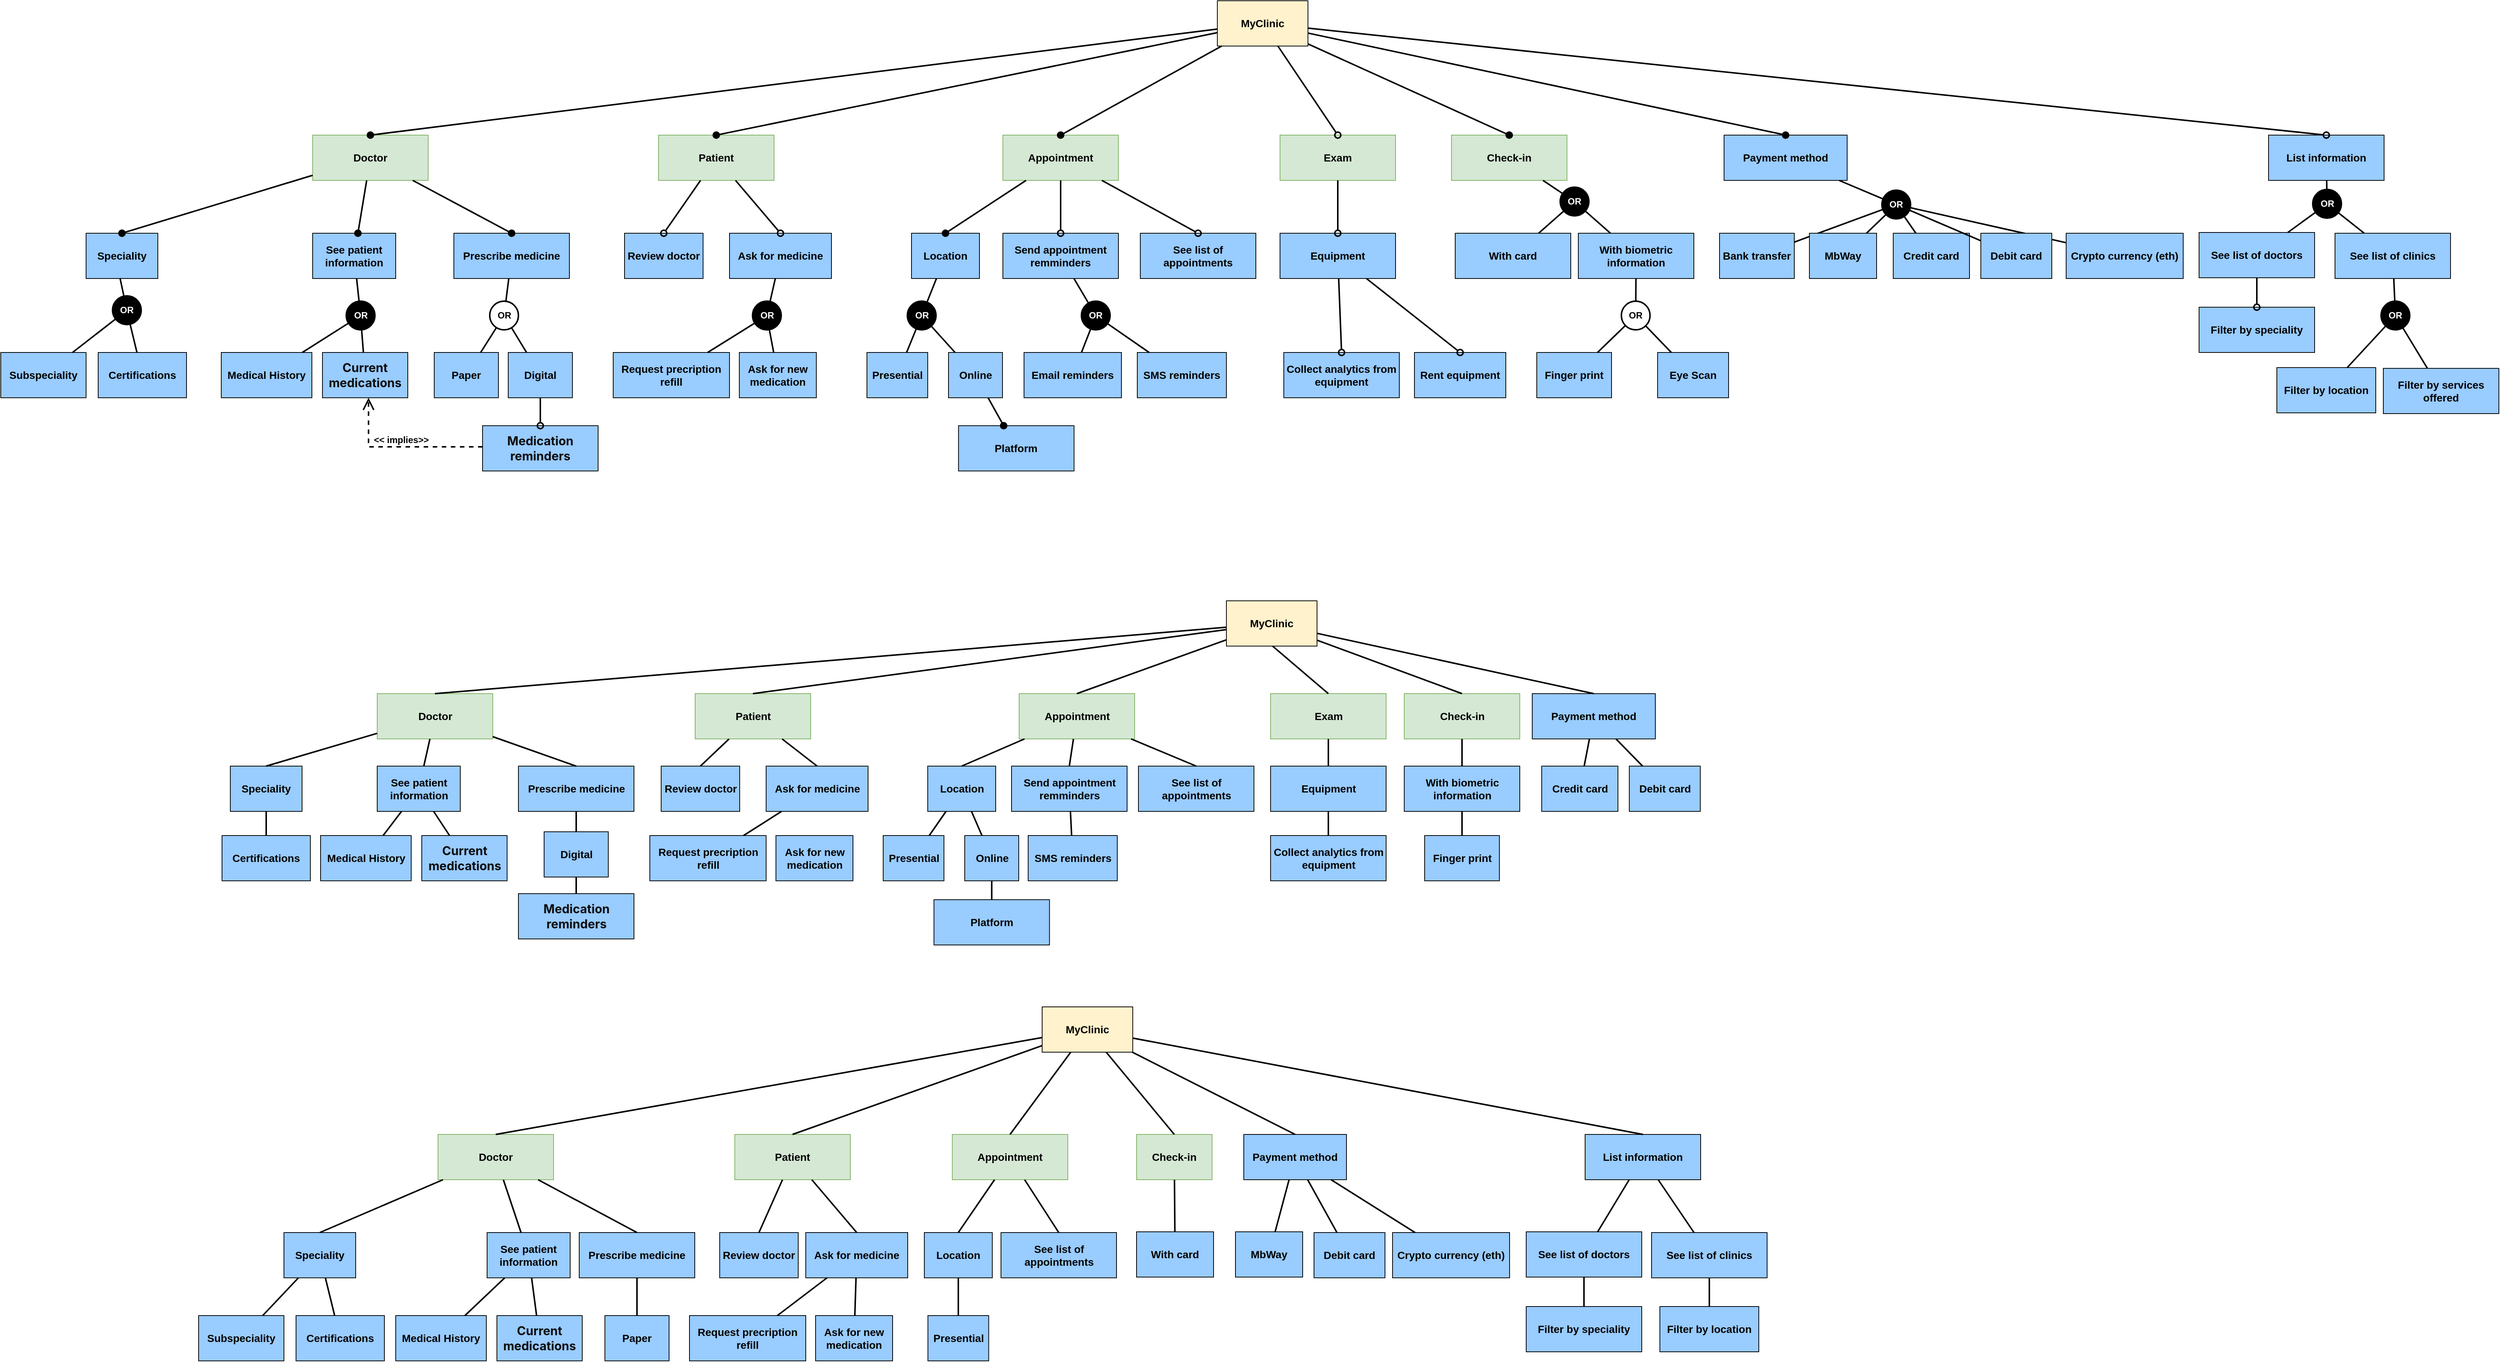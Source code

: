 <mxfile version="24.4.9" type="github">
  <diagram name="Page-1" id="sd8vXQt9kqlDhh4fNliq">
    <mxGraphModel dx="8403" dy="-555" grid="0" gridSize="10" guides="1" tooltips="1" connect="1" arrows="1" fold="1" page="0" pageScale="1" pageWidth="827" pageHeight="1169" math="0" shadow="0">
      <root>
        <mxCell id="0" />
        <mxCell id="1" parent="0" />
        <mxCell id="tzia12ziK3Bse5_dkH6s-1" value="&lt;span style=&quot;font-size: 14px;&quot;&gt;&lt;b&gt;Appointment&lt;/b&gt;&lt;/span&gt;" style="shape=rect;html=1;whiteSpace=wrap;align=center;verticalAlign=middle;fillColor=#d5e8d4;strokeColor=#82b366;" parent="1" vertex="1">
          <mxGeometry x="-3339" y="2718" width="153" height="60" as="geometry" />
        </mxCell>
        <mxCell id="tzia12ziK3Bse5_dkH6s-2" value="&lt;div&gt;&lt;b&gt;&lt;font style=&quot;font-size: 14px;&quot;&gt;MyClinic&lt;/font&gt;&lt;/b&gt;&lt;/div&gt;" style="shape=rect;html=1;whiteSpace=wrap;align=center;verticalAlign=middle;fillColor=#FFF2CC;rounded=0;shadow=0;" parent="1" vertex="1">
          <mxGeometry x="-3055" y="2540" width="120" height="60" as="geometry" />
        </mxCell>
        <mxCell id="tzia12ziK3Bse5_dkH6s-3" value="" style="endArrow=oval;html=1;rounded=0;strokeWidth=2;endFill=1;endSize=8;entryX=0.5;entryY=0;entryDx=0;entryDy=0;" parent="1" source="tzia12ziK3Bse5_dkH6s-2" target="tzia12ziK3Bse5_dkH6s-1" edge="1">
          <mxGeometry width="50" height="50" relative="1" as="geometry">
            <mxPoint x="-2428.17" y="2630" as="sourcePoint" />
            <mxPoint x="-2601.5" y="2719" as="targetPoint" />
          </mxGeometry>
        </mxCell>
        <mxCell id="tzia12ziK3Bse5_dkH6s-4" value="&lt;span style=&quot;font-size: 14px;&quot;&gt;&lt;b&gt;Check-in&lt;/b&gt;&lt;/span&gt;" style="shape=rect;html=1;whiteSpace=wrap;align=center;verticalAlign=middle;fillColor=#d5e8d4;strokeColor=#82b366;" parent="1" vertex="1">
          <mxGeometry x="-2745" y="2718" width="153" height="60" as="geometry" />
        </mxCell>
        <mxCell id="tzia12ziK3Bse5_dkH6s-5" value="" style="endArrow=oval;html=1;rounded=0;strokeWidth=2;endFill=1;endSize=8;entryX=0.5;entryY=0;entryDx=0;entryDy=0;" parent="1" source="tzia12ziK3Bse5_dkH6s-2" target="tzia12ziK3Bse5_dkH6s-4" edge="1">
          <mxGeometry width="50" height="50" relative="1" as="geometry">
            <mxPoint x="-2340.39" y="2634" as="sourcePoint" />
            <mxPoint x="-2301.39" y="2723" as="targetPoint" />
          </mxGeometry>
        </mxCell>
        <mxCell id="tzia12ziK3Bse5_dkH6s-6" value="&lt;div&gt;&lt;b&gt;&lt;font style=&quot;font-size: 14px;&quot;&gt;Doctor&lt;/font&gt;&lt;/b&gt;&lt;/div&gt;" style="shape=rect;html=1;whiteSpace=wrap;align=center;verticalAlign=middle;fillColor=#d5e8d4;strokeColor=#82b366;" parent="1" vertex="1">
          <mxGeometry x="-4253" y="2718" width="153" height="60" as="geometry" />
        </mxCell>
        <mxCell id="tzia12ziK3Bse5_dkH6s-7" value="&lt;div&gt;&lt;b&gt;&lt;font style=&quot;font-size: 14px;&quot;&gt;Patient&lt;/font&gt;&lt;/b&gt;&lt;/div&gt;" style="shape=rect;html=1;whiteSpace=wrap;align=center;verticalAlign=middle;fillColor=#d5e8d4;strokeColor=#82b366;" parent="1" vertex="1">
          <mxGeometry x="-3795" y="2718" width="153" height="60" as="geometry" />
        </mxCell>
        <mxCell id="tzia12ziK3Bse5_dkH6s-8" value="" style="endArrow=oval;html=1;rounded=0;strokeWidth=2;endFill=1;endSize=8;entryX=0.5;entryY=0;entryDx=0;entryDy=0;" parent="1" source="tzia12ziK3Bse5_dkH6s-2" target="tzia12ziK3Bse5_dkH6s-7" edge="1">
          <mxGeometry width="50" height="50" relative="1" as="geometry">
            <mxPoint x="-2672" y="2636" as="sourcePoint" />
            <mxPoint x="-2911" y="2725" as="targetPoint" />
          </mxGeometry>
        </mxCell>
        <mxCell id="tzia12ziK3Bse5_dkH6s-9" value="" style="endArrow=oval;html=1;rounded=0;strokeWidth=2;endFill=1;endSize=8;entryX=0.5;entryY=0;entryDx=0;entryDy=0;" parent="1" source="tzia12ziK3Bse5_dkH6s-2" target="tzia12ziK3Bse5_dkH6s-6" edge="1">
          <mxGeometry width="50" height="50" relative="1" as="geometry">
            <mxPoint x="-2741.82" y="2600" as="sourcePoint" />
            <mxPoint x="-2862.82" y="2695" as="targetPoint" />
          </mxGeometry>
        </mxCell>
        <mxCell id="tzia12ziK3Bse5_dkH6s-10" value="&lt;span style=&quot;font-size: 14px;&quot;&gt;&lt;b&gt;Exam&lt;/b&gt;&lt;/span&gt;" style="shape=rect;html=1;whiteSpace=wrap;align=center;verticalAlign=middle;fillColor=#d5e8d4;strokeColor=#82b366;" parent="1" vertex="1">
          <mxGeometry x="-2972" y="2718" width="153" height="60" as="geometry" />
        </mxCell>
        <mxCell id="tzia12ziK3Bse5_dkH6s-11" value="" style="endArrow=oval;html=1;rounded=0;strokeWidth=2;endFill=0;endSize=8;entryX=0.5;entryY=0;entryDx=0;entryDy=0;" parent="1" source="tzia12ziK3Bse5_dkH6s-2" target="tzia12ziK3Bse5_dkH6s-10" edge="1">
          <mxGeometry width="50" height="50" relative="1" as="geometry">
            <mxPoint x="-2414" y="2719" as="sourcePoint" />
            <mxPoint x="-2413" y="2704" as="targetPoint" />
          </mxGeometry>
        </mxCell>
        <mxCell id="tzia12ziK3Bse5_dkH6s-12" value="&lt;span style=&quot;font-size: 14px;&quot;&gt;&lt;b&gt;Equipment&lt;/b&gt;&lt;/span&gt;" style="shape=rect;html=1;whiteSpace=wrap;align=center;verticalAlign=middle;fillColor=#99CCFF;" parent="1" vertex="1">
          <mxGeometry x="-2972" y="2848" width="153" height="60" as="geometry" />
        </mxCell>
        <mxCell id="tzia12ziK3Bse5_dkH6s-13" value="" style="endArrow=oval;html=1;rounded=0;strokeWidth=2;endFill=0;endSize=8;entryX=0.5;entryY=0;entryDx=0;entryDy=0;" parent="1" source="tzia12ziK3Bse5_dkH6s-10" target="tzia12ziK3Bse5_dkH6s-12" edge="1">
          <mxGeometry width="50" height="50" relative="1" as="geometry">
            <mxPoint x="-2768" y="2860" as="sourcePoint" />
            <mxPoint x="-2600" y="2953" as="targetPoint" />
          </mxGeometry>
        </mxCell>
        <mxCell id="tzia12ziK3Bse5_dkH6s-25" value="&lt;span style=&quot;font-size: 14px;&quot;&gt;&lt;b&gt;Speciality&lt;/b&gt;&lt;/span&gt;" style="shape=rect;html=1;whiteSpace=wrap;align=center;verticalAlign=middle;fillColor=#99CCFF;" parent="1" vertex="1">
          <mxGeometry x="-4553" y="2848" width="95" height="60" as="geometry" />
        </mxCell>
        <mxCell id="tzia12ziK3Bse5_dkH6s-52" value="&lt;span style=&quot;font-size: 14px;&quot;&gt;&lt;b&gt;Review doctor&lt;/b&gt;&lt;/span&gt;" style="shape=rect;html=1;whiteSpace=wrap;align=center;verticalAlign=middle;fillColor=#99CCFF;" parent="1" vertex="1">
          <mxGeometry x="-3840" y="2848" width="104" height="60" as="geometry" />
        </mxCell>
        <mxCell id="tzia12ziK3Bse5_dkH6s-53" value="" style="endArrow=oval;html=1;rounded=0;strokeWidth=2;endFill=0;endSize=8;entryX=0.5;entryY=0;entryDx=0;entryDy=0;" parent="1" source="tzia12ziK3Bse5_dkH6s-7" target="tzia12ziK3Bse5_dkH6s-52" edge="1">
          <mxGeometry width="50" height="50" relative="1" as="geometry">
            <mxPoint x="-4231.5" y="3079" as="sourcePoint" />
            <mxPoint x="-3921.5" y="3084" as="targetPoint" />
          </mxGeometry>
        </mxCell>
        <mxCell id="tzia12ziK3Bse5_dkH6s-54" value="&lt;span style=&quot;font-size: 14px;&quot;&gt;&lt;b&gt;See patient information&lt;/b&gt;&lt;/span&gt;" style="shape=rect;html=1;whiteSpace=wrap;align=center;verticalAlign=middle;fillColor=#99CCFF;" parent="1" vertex="1">
          <mxGeometry x="-4253" y="2848" width="110" height="60" as="geometry" />
        </mxCell>
        <mxCell id="tzia12ziK3Bse5_dkH6s-55" value="" style="endArrow=oval;html=1;rounded=0;strokeWidth=2;endFill=1;endSize=8;" parent="1" source="tzia12ziK3Bse5_dkH6s-6" target="tzia12ziK3Bse5_dkH6s-54" edge="1">
          <mxGeometry width="50" height="50" relative="1" as="geometry">
            <mxPoint x="-4008" y="2748.5" as="sourcePoint" />
            <mxPoint x="-4239" y="2841.5" as="targetPoint" />
          </mxGeometry>
        </mxCell>
        <mxCell id="tzia12ziK3Bse5_dkH6s-56" value="&lt;span style=&quot;font-size: 14px;&quot;&gt;&lt;b&gt;Prescribe medicine&lt;/b&gt;&lt;/span&gt;" style="shape=rect;html=1;whiteSpace=wrap;align=center;verticalAlign=middle;fillColor=#99CCFF;" parent="1" vertex="1">
          <mxGeometry x="-4066" y="2848" width="153" height="60" as="geometry" />
        </mxCell>
        <mxCell id="tzia12ziK3Bse5_dkH6s-57" value="" style="endArrow=oval;html=1;rounded=0;strokeWidth=2;endFill=1;endSize=8;entryX=0.5;entryY=0;entryDx=0;entryDy=0;" parent="1" source="tzia12ziK3Bse5_dkH6s-6" target="tzia12ziK3Bse5_dkH6s-56" edge="1">
          <mxGeometry width="50" height="50" relative="1" as="geometry">
            <mxPoint x="-3972" y="2762" as="sourcePoint" />
            <mxPoint x="-4071" y="2814" as="targetPoint" />
          </mxGeometry>
        </mxCell>
        <mxCell id="tzia12ziK3Bse5_dkH6s-58" value="&lt;span style=&quot;font-size: 14px;&quot;&gt;&lt;b&gt;Ask for medicine&lt;/b&gt;&lt;/span&gt;" style="shape=rect;html=1;whiteSpace=wrap;align=center;verticalAlign=middle;fillColor=#99CCFF;" parent="1" vertex="1">
          <mxGeometry x="-3701" y="2848" width="135" height="60" as="geometry" />
        </mxCell>
        <mxCell id="tzia12ziK3Bse5_dkH6s-59" value="" style="endArrow=oval;html=1;rounded=0;strokeWidth=2;endFill=0;endSize=8;entryX=0.5;entryY=0;entryDx=0;entryDy=0;" parent="1" source="tzia12ziK3Bse5_dkH6s-7" target="tzia12ziK3Bse5_dkH6s-58" edge="1">
          <mxGeometry width="50" height="50" relative="1" as="geometry">
            <mxPoint x="-4893.5" y="3213" as="sourcePoint" />
            <mxPoint x="-3654" y="2819" as="targetPoint" />
          </mxGeometry>
        </mxCell>
        <mxCell id="tzia12ziK3Bse5_dkH6s-60" value="&lt;span style=&quot;font-size: 14px;&quot;&gt;&lt;b&gt;Presential&lt;/b&gt;&lt;/span&gt;" style="shape=rect;html=1;whiteSpace=wrap;align=center;verticalAlign=middle;fillColor=#99CCFF;" parent="1" vertex="1">
          <mxGeometry x="-3519" y="3006" width="80.5" height="60" as="geometry" />
        </mxCell>
        <mxCell id="tzia12ziK3Bse5_dkH6s-61" value="&lt;span style=&quot;font-size: 14px;&quot;&gt;&lt;b&gt;Online&lt;/b&gt;&lt;/span&gt;" style="shape=rect;html=1;whiteSpace=wrap;align=center;verticalAlign=middle;fillColor=#99CCFF;" parent="1" vertex="1">
          <mxGeometry x="-3411" y="3006" width="71.5" height="60" as="geometry" />
        </mxCell>
        <mxCell id="tzia12ziK3Bse5_dkH6s-62" value="&lt;font color=&quot;#ffffff&quot;&gt;&lt;b&gt;OR&lt;/b&gt;&lt;/font&gt;" style="ellipse;whiteSpace=wrap;html=1;aspect=fixed;strokeWidth=2;fillColor=#000000;" parent="1" vertex="1">
          <mxGeometry x="-3465.5" y="2938" width="38" height="38" as="geometry" />
        </mxCell>
        <mxCell id="tzia12ziK3Bse5_dkH6s-63" value="" style="endArrow=none;html=1;rounded=0;strokeWidth=2;" parent="1" source="tzia12ziK3Bse5_dkH6s-62" target="tzia12ziK3Bse5_dkH6s-61" edge="1">
          <mxGeometry width="50" height="50" relative="1" as="geometry">
            <mxPoint x="-3297.529" y="3012.978" as="sourcePoint" />
            <mxPoint x="-3280.49" y="3056.351" as="targetPoint" />
          </mxGeometry>
        </mxCell>
        <mxCell id="tzia12ziK3Bse5_dkH6s-64" value="" style="endArrow=none;html=1;rounded=0;strokeWidth=2;" parent="1" source="tzia12ziK3Bse5_dkH6s-62" target="tzia12ziK3Bse5_dkH6s-60" edge="1">
          <mxGeometry width="50" height="50" relative="1" as="geometry">
            <mxPoint x="-3325.412" y="3012.978" as="sourcePoint" />
            <mxPoint x="-3344" y="3057.9" as="targetPoint" />
          </mxGeometry>
        </mxCell>
        <mxCell id="tzia12ziK3Bse5_dkH6s-65" value="" style="endArrow=none;html=1;rounded=0;strokeWidth=2;" parent="1" source="tzia12ziK3Bse5_dkH6s-68" target="tzia12ziK3Bse5_dkH6s-62" edge="1">
          <mxGeometry width="50" height="50" relative="1" as="geometry">
            <mxPoint x="-3446.5" y="3030" as="sourcePoint" />
            <mxPoint x="-3480.5" y="3096.9" as="targetPoint" />
          </mxGeometry>
        </mxCell>
        <mxCell id="tzia12ziK3Bse5_dkH6s-66" value="&lt;span style=&quot;font-size: 14px;&quot;&gt;&lt;b&gt;Send appointment remminders&lt;/b&gt;&lt;/span&gt;" style="shape=rect;html=1;whiteSpace=wrap;align=center;verticalAlign=middle;fillColor=#99CCFF;" parent="1" vertex="1">
          <mxGeometry x="-3339" y="2848" width="153" height="60" as="geometry" />
        </mxCell>
        <mxCell id="tzia12ziK3Bse5_dkH6s-67" value="&lt;span style=&quot;font-size: 14px;&quot;&gt;&lt;b&gt;See list of appointments&lt;/b&gt;&lt;/span&gt;" style="shape=rect;html=1;whiteSpace=wrap;align=center;verticalAlign=middle;fillColor=#99CCFF;" parent="1" vertex="1">
          <mxGeometry x="-3157" y="2848" width="153" height="60" as="geometry" />
        </mxCell>
        <mxCell id="tzia12ziK3Bse5_dkH6s-68" value="&lt;span style=&quot;font-size: 14px;&quot;&gt;&lt;b&gt;Location&lt;/b&gt;&lt;/span&gt;" style="shape=rect;html=1;whiteSpace=wrap;align=center;verticalAlign=middle;fillColor=#99CCFF;" parent="1" vertex="1">
          <mxGeometry x="-3460" y="2848" width="90" height="60" as="geometry" />
        </mxCell>
        <mxCell id="tzia12ziK3Bse5_dkH6s-69" value="" style="endArrow=oval;html=1;rounded=0;strokeWidth=2;endFill=1;endSize=8;entryX=0.5;entryY=0;entryDx=0;entryDy=0;" parent="1" source="tzia12ziK3Bse5_dkH6s-1" target="tzia12ziK3Bse5_dkH6s-68" edge="1">
          <mxGeometry width="50" height="50" relative="1" as="geometry">
            <mxPoint x="-3238" y="2682" as="sourcePoint" />
            <mxPoint x="-3238" y="2741" as="targetPoint" />
          </mxGeometry>
        </mxCell>
        <mxCell id="tzia12ziK3Bse5_dkH6s-70" value="" style="endArrow=oval;html=1;rounded=0;strokeWidth=2;endFill=0;endSize=8;entryX=0.5;entryY=0;entryDx=0;entryDy=0;" parent="1" source="tzia12ziK3Bse5_dkH6s-1" target="tzia12ziK3Bse5_dkH6s-66" edge="1">
          <mxGeometry width="50" height="50" relative="1" as="geometry">
            <mxPoint x="-3182" y="2848" as="sourcePoint" />
            <mxPoint x="-3182" y="2907" as="targetPoint" />
          </mxGeometry>
        </mxCell>
        <mxCell id="tzia12ziK3Bse5_dkH6s-71" value="" style="endArrow=oval;html=1;rounded=0;strokeWidth=2;endFill=0;endSize=8;entryX=0.5;entryY=0;entryDx=0;entryDy=0;" parent="1" source="tzia12ziK3Bse5_dkH6s-1" target="tzia12ziK3Bse5_dkH6s-67" edge="1">
          <mxGeometry width="50" height="50" relative="1" as="geometry">
            <mxPoint x="-3209" y="2778" as="sourcePoint" />
            <mxPoint x="-3130" y="2882" as="targetPoint" />
          </mxGeometry>
        </mxCell>
        <mxCell id="tzia12ziK3Bse5_dkH6s-72" value="&lt;span style=&quot;font-size: 14px;&quot;&gt;&lt;b&gt;List information&lt;/b&gt;&lt;/span&gt;" style="shape=rect;html=1;whiteSpace=wrap;align=center;verticalAlign=middle;fillColor=#99CCFF;" parent="1" vertex="1">
          <mxGeometry x="-1663" y="2718" width="153" height="60" as="geometry" />
        </mxCell>
        <mxCell id="tzia12ziK3Bse5_dkH6s-73" value="" style="endArrow=oval;html=1;rounded=0;strokeWidth=2;endFill=0;endSize=8;entryX=0.5;entryY=0;entryDx=0;entryDy=0;" parent="1" source="tzia12ziK3Bse5_dkH6s-2" target="tzia12ziK3Bse5_dkH6s-72" edge="1">
          <mxGeometry width="50" height="50" relative="1" as="geometry">
            <mxPoint x="-2558" y="2576" as="sourcePoint" />
            <mxPoint x="-2423" y="2454" as="targetPoint" />
          </mxGeometry>
        </mxCell>
        <mxCell id="tzia12ziK3Bse5_dkH6s-74" style="rounded=0;orthogonalLoop=1;jettySize=auto;html=1;endArrow=none;endFill=0;strokeWidth=2;" parent="1" source="tzia12ziK3Bse5_dkH6s-75" target="tzia12ziK3Bse5_dkH6s-78" edge="1">
          <mxGeometry relative="1" as="geometry" />
        </mxCell>
        <mxCell id="tzia12ziK3Bse5_dkH6s-75" value="&lt;font color=&quot;#ffffff&quot;&gt;&lt;b&gt;OR&lt;/b&gt;&lt;/font&gt;" style="ellipse;whiteSpace=wrap;html=1;aspect=fixed;strokeWidth=2;fillColor=#000000;" parent="1" vertex="1">
          <mxGeometry x="-1604.5" y="2790" width="38" height="38" as="geometry" />
        </mxCell>
        <mxCell id="tzia12ziK3Bse5_dkH6s-76" value="" style="endArrow=none;html=1;rounded=0;strokeWidth=2;" parent="1" source="tzia12ziK3Bse5_dkH6s-72" target="tzia12ziK3Bse5_dkH6s-75" edge="1">
          <mxGeometry width="50" height="50" relative="1" as="geometry">
            <mxPoint x="-1793" y="2639" as="sourcePoint" />
            <mxPoint x="-1815.5" y="2705.9" as="targetPoint" />
          </mxGeometry>
        </mxCell>
        <mxCell id="tzia12ziK3Bse5_dkH6s-77" value="&lt;span style=&quot;font-size: 14px;&quot;&gt;&lt;b&gt;See list of doctors&lt;/b&gt;&lt;/span&gt;" style="shape=rect;html=1;whiteSpace=wrap;align=center;verticalAlign=middle;fillColor=#99CCFF;" parent="1" vertex="1">
          <mxGeometry x="-1755" y="2847" width="153" height="60" as="geometry" />
        </mxCell>
        <mxCell id="tzia12ziK3Bse5_dkH6s-78" value="&lt;span style=&quot;font-size: 14px;&quot;&gt;&lt;b&gt;See list of clinics&lt;/b&gt;&lt;/span&gt;" style="shape=rect;html=1;whiteSpace=wrap;align=center;verticalAlign=middle;fillColor=#99CCFF;" parent="1" vertex="1">
          <mxGeometry x="-1575" y="2848" width="153" height="60" as="geometry" />
        </mxCell>
        <mxCell id="tzia12ziK3Bse5_dkH6s-79" style="rounded=0;orthogonalLoop=1;jettySize=auto;html=1;endArrow=none;endFill=0;strokeWidth=2;" parent="1" source="tzia12ziK3Bse5_dkH6s-75" target="tzia12ziK3Bse5_dkH6s-77" edge="1">
          <mxGeometry relative="1" as="geometry">
            <mxPoint x="-1510.47" y="2890.45" as="sourcePoint" />
            <mxPoint x="-1423.47" y="2869.45" as="targetPoint" />
          </mxGeometry>
        </mxCell>
        <mxCell id="tzia12ziK3Bse5_dkH6s-80" value="&lt;span style=&quot;font-size: 14px;&quot;&gt;&lt;b&gt;Payment method&lt;/b&gt;&lt;/span&gt;" style="shape=rect;html=1;whiteSpace=wrap;align=center;verticalAlign=middle;fillColor=#99CCFF;" parent="1" vertex="1">
          <mxGeometry x="-2384" y="2718" width="163" height="60" as="geometry" />
        </mxCell>
        <mxCell id="tzia12ziK3Bse5_dkH6s-81" value="" style="endArrow=oval;html=1;rounded=0;strokeWidth=2;endFill=1;endSize=8;entryX=0.5;entryY=0;entryDx=0;entryDy=0;" parent="1" source="tzia12ziK3Bse5_dkH6s-2" target="tzia12ziK3Bse5_dkH6s-80" edge="1">
          <mxGeometry width="50" height="50" relative="1" as="geometry">
            <mxPoint x="-2709" y="2634" as="sourcePoint" />
            <mxPoint x="-3057" y="2724" as="targetPoint" />
          </mxGeometry>
        </mxCell>
        <mxCell id="tzia12ziK3Bse5_dkH6s-82" value="&lt;b&gt;&lt;font color=&quot;#ffffff&quot;&gt;OR&lt;/font&gt;&lt;/b&gt;" style="ellipse;whiteSpace=wrap;html=1;aspect=fixed;strokeWidth=2;fillColor=#000000;" parent="1" vertex="1">
          <mxGeometry x="-2175" y="2791" width="38" height="38" as="geometry" />
        </mxCell>
        <mxCell id="tzia12ziK3Bse5_dkH6s-83" value="" style="endArrow=none;html=1;rounded=0;strokeWidth=2;" parent="1" source="tzia12ziK3Bse5_dkH6s-82" target="tzia12ziK3Bse5_dkH6s-87" edge="1">
          <mxGeometry width="50" height="50" relative="1" as="geometry">
            <mxPoint x="-1651.559" y="2815.478" as="sourcePoint" />
            <mxPoint x="-1668.03" y="2777.5" as="targetPoint" />
          </mxGeometry>
        </mxCell>
        <mxCell id="tzia12ziK3Bse5_dkH6s-84" value="" style="endArrow=none;html=1;rounded=0;strokeWidth=2;" parent="1" source="tzia12ziK3Bse5_dkH6s-82" target="tzia12ziK3Bse5_dkH6s-86" edge="1">
          <mxGeometry width="50" height="50" relative="1" as="geometry">
            <mxPoint x="-1679.442" y="2815.478" as="sourcePoint" />
            <mxPoint x="-1759.03" y="2777.5" as="targetPoint" />
          </mxGeometry>
        </mxCell>
        <mxCell id="tzia12ziK3Bse5_dkH6s-85" value="" style="endArrow=none;html=1;rounded=0;strokeWidth=2;" parent="1" source="tzia12ziK3Bse5_dkH6s-80" target="tzia12ziK3Bse5_dkH6s-82" edge="1">
          <mxGeometry width="50" height="50" relative="1" as="geometry">
            <mxPoint x="-1712.03" y="2724.5" as="sourcePoint" />
            <mxPoint x="-1757.03" y="2842.4" as="targetPoint" />
          </mxGeometry>
        </mxCell>
        <mxCell id="tzia12ziK3Bse5_dkH6s-86" value="&lt;span style=&quot;font-size: 14px;&quot;&gt;&lt;b&gt;Bank transfer&lt;/b&gt;&lt;/span&gt;" style="shape=rect;html=1;whiteSpace=wrap;align=center;verticalAlign=middle;fillColor=#99CCFF;" parent="1" vertex="1">
          <mxGeometry x="-2390" y="2848" width="99" height="60" as="geometry" />
        </mxCell>
        <mxCell id="tzia12ziK3Bse5_dkH6s-87" value="&lt;span style=&quot;font-size: 14px;&quot;&gt;&lt;b&gt;MbWay&lt;/b&gt;&lt;/span&gt;" style="shape=rect;html=1;whiteSpace=wrap;align=center;verticalAlign=middle;fillColor=#99CCFF;" parent="1" vertex="1">
          <mxGeometry x="-2271" y="2848" width="89" height="60" as="geometry" />
        </mxCell>
        <mxCell id="tzia12ziK3Bse5_dkH6s-88" value="&lt;span style=&quot;font-size: 14px;&quot;&gt;&lt;b&gt;Credit card&lt;/b&gt;&lt;/span&gt;" style="shape=rect;html=1;whiteSpace=wrap;align=center;verticalAlign=middle;fillColor=#99CCFF;" parent="1" vertex="1">
          <mxGeometry x="-2160" y="2848" width="101" height="60" as="geometry" />
        </mxCell>
        <mxCell id="tzia12ziK3Bse5_dkH6s-89" value="" style="endArrow=none;html=1;rounded=0;strokeWidth=2;" parent="1" source="tzia12ziK3Bse5_dkH6s-82" target="tzia12ziK3Bse5_dkH6s-88" edge="1">
          <mxGeometry width="50" height="50" relative="1" as="geometry">
            <mxPoint x="-1593.5" y="2754" as="sourcePoint" />
            <mxPoint x="-1767.5" y="2681" as="targetPoint" />
          </mxGeometry>
        </mxCell>
        <mxCell id="tzia12ziK3Bse5_dkH6s-90" value="&lt;span style=&quot;font-size: 14px;&quot;&gt;&lt;b&gt;Crypto currency (eth)&lt;/b&gt;&lt;/span&gt;" style="shape=rect;html=1;whiteSpace=wrap;align=center;verticalAlign=middle;fillColor=#99CCFF;" parent="1" vertex="1">
          <mxGeometry x="-1931" y="2848" width="155" height="60" as="geometry" />
        </mxCell>
        <mxCell id="tzia12ziK3Bse5_dkH6s-91" value="" style="endArrow=none;html=1;rounded=0;strokeWidth=2;" parent="1" source="tzia12ziK3Bse5_dkH6s-82" target="tzia12ziK3Bse5_dkH6s-90" edge="1">
          <mxGeometry width="50" height="50" relative="1" as="geometry">
            <mxPoint x="-1594.5" y="2759" as="sourcePoint" />
            <mxPoint x="-1764.5" y="2740" as="targetPoint" />
          </mxGeometry>
        </mxCell>
        <mxCell id="tzia12ziK3Bse5_dkH6s-92" value="&lt;span style=&quot;font-size: 14px;&quot;&gt;&lt;b&gt;Collect analytics from equipment&lt;/b&gt;&lt;/span&gt;" style="shape=rect;html=1;whiteSpace=wrap;align=center;verticalAlign=middle;fillColor=#99CCFF;" parent="1" vertex="1">
          <mxGeometry x="-2967" y="3006" width="153" height="60" as="geometry" />
        </mxCell>
        <mxCell id="tzia12ziK3Bse5_dkH6s-93" value="" style="endArrow=oval;html=1;rounded=0;strokeWidth=2;endFill=0;endSize=8;entryX=0.5;entryY=0;entryDx=0;entryDy=0;" parent="1" source="tzia12ziK3Bse5_dkH6s-12" target="tzia12ziK3Bse5_dkH6s-92" edge="1">
          <mxGeometry width="50" height="50" relative="1" as="geometry">
            <mxPoint x="-3061" y="2788" as="sourcePoint" />
            <mxPoint x="-2885" y="2870" as="targetPoint" />
          </mxGeometry>
        </mxCell>
        <mxCell id="tzia12ziK3Bse5_dkH6s-94" value="&lt;span style=&quot;font-size: 14px;&quot;&gt;&lt;b&gt;Rent equipment&lt;/b&gt;&lt;/span&gt;" style="shape=rect;html=1;whiteSpace=wrap;align=center;verticalAlign=middle;fillColor=#99CCFF;" parent="1" vertex="1">
          <mxGeometry x="-2794" y="3006" width="121" height="60" as="geometry" />
        </mxCell>
        <mxCell id="tzia12ziK3Bse5_dkH6s-95" value="" style="endArrow=oval;html=1;rounded=0;strokeWidth=2;endFill=0;endSize=8;entryX=0.5;entryY=0;entryDx=0;entryDy=0;" parent="1" source="tzia12ziK3Bse5_dkH6s-12" target="tzia12ziK3Bse5_dkH6s-94" edge="1">
          <mxGeometry width="50" height="50" relative="1" as="geometry">
            <mxPoint x="-2841" y="2930" as="sourcePoint" />
            <mxPoint x="-2901" y="3021" as="targetPoint" />
          </mxGeometry>
        </mxCell>
        <mxCell id="tzia12ziK3Bse5_dkH6s-96" value="&lt;b style=&quot;&quot;&gt;OR&lt;/b&gt;" style="ellipse;whiteSpace=wrap;html=1;aspect=fixed;strokeWidth=2;fillColor=#FFFFFF;" parent="1" vertex="1">
          <mxGeometry x="-4018.5" y="2938" width="38" height="38" as="geometry" />
        </mxCell>
        <mxCell id="tzia12ziK3Bse5_dkH6s-97" value="" style="endArrow=none;html=1;rounded=0;strokeWidth=2;" parent="1" source="tzia12ziK3Bse5_dkH6s-56" target="tzia12ziK3Bse5_dkH6s-96" edge="1">
          <mxGeometry width="50" height="50" relative="1" as="geometry">
            <mxPoint x="-4091.807" y="2934" as="sourcePoint" />
            <mxPoint x="-3514" y="2981" as="targetPoint" />
          </mxGeometry>
        </mxCell>
        <mxCell id="tzia12ziK3Bse5_dkH6s-98" value="&lt;span style=&quot;font-size: 14px;&quot;&gt;&lt;b&gt;Paper&lt;/b&gt;&lt;/span&gt;" style="shape=rect;html=1;whiteSpace=wrap;align=center;verticalAlign=middle;fillColor=#99CCFF;" parent="1" vertex="1">
          <mxGeometry x="-4092" y="3006" width="85" height="60" as="geometry" />
        </mxCell>
        <mxCell id="tzia12ziK3Bse5_dkH6s-99" value="" style="endArrow=none;html=1;rounded=0;strokeWidth=2;" parent="1" source="tzia12ziK3Bse5_dkH6s-98" target="tzia12ziK3Bse5_dkH6s-96" edge="1">
          <mxGeometry width="50" height="50" relative="1" as="geometry">
            <mxPoint x="-3925" y="3011" as="sourcePoint" />
            <mxPoint x="-3941.123" y="3047.201" as="targetPoint" />
          </mxGeometry>
        </mxCell>
        <mxCell id="tzia12ziK3Bse5_dkH6s-100" value="&lt;span style=&quot;font-size: 14px;&quot;&gt;&lt;b&gt;Digital&lt;/b&gt;&lt;/span&gt;" style="shape=rect;html=1;whiteSpace=wrap;align=center;verticalAlign=middle;fillColor=#99CCFF;" parent="1" vertex="1">
          <mxGeometry x="-3994" y="3006" width="85" height="60" as="geometry" />
        </mxCell>
        <mxCell id="tzia12ziK3Bse5_dkH6s-101" value="" style="endArrow=none;html=1;rounded=0;strokeWidth=2;" parent="1" source="tzia12ziK3Bse5_dkH6s-100" target="tzia12ziK3Bse5_dkH6s-96" edge="1">
          <mxGeometry width="50" height="50" relative="1" as="geometry">
            <mxPoint x="-3976" y="3089" as="sourcePoint" />
            <mxPoint x="-3916.581" y="3047.796" as="targetPoint" />
          </mxGeometry>
        </mxCell>
        <mxCell id="tzia12ziK3Bse5_dkH6s-102" value="&lt;span style=&quot;font-size: 14px;&quot;&gt;&lt;b&gt;Debit card&lt;/b&gt;&lt;/span&gt;" style="shape=rect;html=1;whiteSpace=wrap;align=center;verticalAlign=middle;fillColor=#99CCFF;" parent="1" vertex="1">
          <mxGeometry x="-2044" y="2848" width="94" height="60" as="geometry" />
        </mxCell>
        <mxCell id="tzia12ziK3Bse5_dkH6s-103" value="" style="endArrow=none;html=1;rounded=0;strokeWidth=2;" parent="1" source="tzia12ziK3Bse5_dkH6s-82" target="tzia12ziK3Bse5_dkH6s-102" edge="1">
          <mxGeometry width="50" height="50" relative="1" as="geometry">
            <mxPoint x="-1562.5" y="2696" as="sourcePoint" />
            <mxPoint x="-1809.5" y="2735" as="targetPoint" />
          </mxGeometry>
        </mxCell>
        <mxCell id="tzia12ziK3Bse5_dkH6s-105" value="" style="endArrow=oval;html=1;rounded=0;strokeWidth=2;endFill=1;endSize=8;entryX=0.5;entryY=0;entryDx=0;entryDy=0;" parent="1" source="tzia12ziK3Bse5_dkH6s-6" target="tzia12ziK3Bse5_dkH6s-25" edge="1">
          <mxGeometry width="50" height="50" relative="1" as="geometry">
            <mxPoint x="-4334.5" y="2771" as="sourcePoint" />
            <mxPoint x="-4334.5" y="2823" as="targetPoint" />
          </mxGeometry>
        </mxCell>
        <mxCell id="tzia12ziK3Bse5_dkH6s-106" value="&lt;span style=&quot;font-size: 14px;&quot;&gt;&lt;b&gt;Platform&lt;/b&gt;&lt;/span&gt;" style="shape=rect;html=1;whiteSpace=wrap;align=center;verticalAlign=middle;fillColor=#99CCFF;" parent="1" vertex="1">
          <mxGeometry x="-3397.75" y="3103" width="153" height="60" as="geometry" />
        </mxCell>
        <mxCell id="tzia12ziK3Bse5_dkH6s-107" value="" style="endArrow=oval;html=1;rounded=0;strokeWidth=2;endFill=1;endSize=8;" parent="1" source="tzia12ziK3Bse5_dkH6s-61" target="tzia12ziK3Bse5_dkH6s-106" edge="1">
          <mxGeometry width="50" height="50" relative="1" as="geometry">
            <mxPoint x="-3430.5" y="3154" as="sourcePoint" />
            <mxPoint x="-3430.5" y="3213" as="targetPoint" />
          </mxGeometry>
        </mxCell>
        <mxCell id="-Y3jv_u-QXwAXwJd5Q8l-1" value="&lt;span style=&quot;font-size: 14px;&quot;&gt;&lt;b&gt;Subspeciality&lt;/b&gt;&lt;/span&gt;" style="shape=rect;html=1;whiteSpace=wrap;align=center;verticalAlign=middle;fillColor=#99CCFF;" vertex="1" parent="1">
          <mxGeometry x="-4666" y="3006" width="113" height="60" as="geometry" />
        </mxCell>
        <mxCell id="-Y3jv_u-QXwAXwJd5Q8l-2" value="&lt;span style=&quot;font-size: 14px;&quot;&gt;&lt;b&gt;Certifications&lt;/b&gt;&lt;/span&gt;" style="shape=rect;html=1;whiteSpace=wrap;align=center;verticalAlign=middle;fillColor=#99CCFF;" vertex="1" parent="1">
          <mxGeometry x="-4537" y="3006" width="117" height="60" as="geometry" />
        </mxCell>
        <mxCell id="-Y3jv_u-QXwAXwJd5Q8l-3" value="&lt;font color=&quot;#ffffff&quot;&gt;&lt;b&gt;OR&lt;/b&gt;&lt;/font&gt;" style="ellipse;whiteSpace=wrap;html=1;aspect=fixed;strokeWidth=2;fillColor=#000000;" vertex="1" parent="1">
          <mxGeometry x="-4518" y="2931" width="38" height="38" as="geometry" />
        </mxCell>
        <mxCell id="-Y3jv_u-QXwAXwJd5Q8l-4" value="" style="endArrow=none;html=1;rounded=0;strokeWidth=2;" edge="1" source="-Y3jv_u-QXwAXwJd5Q8l-3" target="-Y3jv_u-QXwAXwJd5Q8l-2" parent="1">
          <mxGeometry width="50" height="50" relative="1" as="geometry">
            <mxPoint x="-4310.529" y="2852.978" as="sourcePoint" />
            <mxPoint x="-4293.49" y="2896.351" as="targetPoint" />
          </mxGeometry>
        </mxCell>
        <mxCell id="-Y3jv_u-QXwAXwJd5Q8l-5" value="" style="endArrow=none;html=1;rounded=0;strokeWidth=2;" edge="1" source="-Y3jv_u-QXwAXwJd5Q8l-3" target="-Y3jv_u-QXwAXwJd5Q8l-1" parent="1">
          <mxGeometry width="50" height="50" relative="1" as="geometry">
            <mxPoint x="-4338.412" y="2852.978" as="sourcePoint" />
            <mxPoint x="-4357" y="2897.9" as="targetPoint" />
          </mxGeometry>
        </mxCell>
        <mxCell id="-Y3jv_u-QXwAXwJd5Q8l-6" value="" style="endArrow=none;html=1;rounded=0;strokeWidth=2;exitX=0.473;exitY=0.99;exitDx=0;exitDy=0;exitPerimeter=0;" edge="1" target="-Y3jv_u-QXwAXwJd5Q8l-3" parent="1" source="tzia12ziK3Bse5_dkH6s-25">
          <mxGeometry width="50" height="50" relative="1" as="geometry">
            <mxPoint x="-4455" y="2889" as="sourcePoint" />
            <mxPoint x="-4489.5" y="2955.9" as="targetPoint" />
          </mxGeometry>
        </mxCell>
        <mxCell id="-Y3jv_u-QXwAXwJd5Q8l-7" value="&lt;span style=&quot;font-size: 14px;&quot;&gt;&lt;b&gt;Medical History&lt;/b&gt;&lt;/span&gt;" style="shape=rect;html=1;whiteSpace=wrap;align=center;verticalAlign=middle;fillColor=#99CCFF;" vertex="1" parent="1">
          <mxGeometry x="-4374" y="3006" width="120" height="60" as="geometry" />
        </mxCell>
        <mxCell id="-Y3jv_u-QXwAXwJd5Q8l-8" value="&lt;div style=&quot;&quot;&gt;&lt;font face=&quot;ui-sans-serif, -apple-system, system-ui, Segoe UI, Roboto, Ubuntu, Cantarell, Noto Sans, sans-serif, Helvetica, Apple Color Emoji, Arial, Segoe UI Emoji, Segoe UI Symbol&quot; color=&quot;#0d0d0d&quot;&gt;&lt;span style=&quot;font-size: 16px; white-space-collapse: preserve;&quot;&gt;&lt;b&gt;Current medications&lt;/b&gt;&lt;/span&gt;&lt;/font&gt;&lt;/div&gt;" style="shape=rect;html=1;whiteSpace=wrap;align=center;verticalAlign=middle;fillColor=#99CCFF;" vertex="1" parent="1">
          <mxGeometry x="-4240" y="3006" width="113" height="60" as="geometry" />
        </mxCell>
        <mxCell id="-Y3jv_u-QXwAXwJd5Q8l-9" value="&lt;font color=&quot;#ffffff&quot;&gt;&lt;b&gt;OR&lt;/b&gt;&lt;/font&gt;" style="ellipse;whiteSpace=wrap;html=1;aspect=fixed;strokeWidth=2;fillColor=#000000;direction=south;" vertex="1" parent="1">
          <mxGeometry x="-4208.5" y="2938" width="38" height="38" as="geometry" />
        </mxCell>
        <mxCell id="-Y3jv_u-QXwAXwJd5Q8l-10" value="" style="endArrow=none;html=1;rounded=0;strokeWidth=2;" edge="1" parent="1" source="-Y3jv_u-QXwAXwJd5Q8l-9" target="-Y3jv_u-QXwAXwJd5Q8l-8">
          <mxGeometry width="50" height="50" relative="1" as="geometry">
            <mxPoint x="-4073" y="2959" as="sourcePoint" />
            <mxPoint x="-3973.49" y="3022.351" as="targetPoint" />
          </mxGeometry>
        </mxCell>
        <mxCell id="-Y3jv_u-QXwAXwJd5Q8l-11" value="" style="endArrow=none;html=1;rounded=0;strokeWidth=2;" edge="1" parent="1" source="-Y3jv_u-QXwAXwJd5Q8l-9" target="-Y3jv_u-QXwAXwJd5Q8l-7">
          <mxGeometry width="50" height="50" relative="1" as="geometry">
            <mxPoint x="-4154.337" y="3033.869" as="sourcePoint" />
            <mxPoint x="-4037" y="3023.9" as="targetPoint" />
          </mxGeometry>
        </mxCell>
        <mxCell id="-Y3jv_u-QXwAXwJd5Q8l-12" value="" style="endArrow=none;html=1;rounded=0;strokeWidth=2;" edge="1" parent="1" source="tzia12ziK3Bse5_dkH6s-54" target="-Y3jv_u-QXwAXwJd5Q8l-9">
          <mxGeometry width="50" height="50" relative="1" as="geometry">
            <mxPoint x="-4147.9" y="2939.12" as="sourcePoint" />
            <mxPoint x="-4211.9" y="2968.12" as="targetPoint" />
          </mxGeometry>
        </mxCell>
        <mxCell id="-Y3jv_u-QXwAXwJd5Q8l-14" value="&lt;div style=&quot;&quot;&gt;&lt;font face=&quot;ui-sans-serif, -apple-system, system-ui, Segoe UI, Roboto, Ubuntu, Cantarell, Noto Sans, sans-serif, Helvetica, Apple Color Emoji, Arial, Segoe UI Emoji, Segoe UI Symbol&quot; color=&quot;#0d0d0d&quot;&gt;&lt;span style=&quot;font-size: 16px; white-space-collapse: preserve;&quot;&gt;&lt;b&gt;Medication reminders&lt;/b&gt;&lt;/span&gt;&lt;/font&gt;&lt;br&gt;&lt;/div&gt;" style="shape=rect;html=1;whiteSpace=wrap;align=center;verticalAlign=middle;fillColor=#99CCFF;" vertex="1" parent="1">
          <mxGeometry x="-4028" y="3103" width="153" height="60" as="geometry" />
        </mxCell>
        <mxCell id="-Y3jv_u-QXwAXwJd5Q8l-19" value="" style="endArrow=oval;html=1;rounded=0;strokeWidth=2;endFill=0;endSize=8;" edge="1" parent="1" source="tzia12ziK3Bse5_dkH6s-100" target="-Y3jv_u-QXwAXwJd5Q8l-14">
          <mxGeometry width="50" height="50" relative="1" as="geometry">
            <mxPoint x="-3812.36" y="3140" as="sourcePoint" />
            <mxPoint x="-3890.548" y="3132" as="targetPoint" />
          </mxGeometry>
        </mxCell>
        <mxCell id="-Y3jv_u-QXwAXwJd5Q8l-20" value="&lt;font style=&quot;font-size: 12px;&quot;&gt;&lt;b&gt;&amp;lt;&amp;lt; implies&amp;gt;&amp;gt;&lt;/b&gt;&lt;/font&gt;" style="edgeStyle=orthogonalEdgeStyle;html=1;endArrow=open;endSize=12;dashed=1;verticalAlign=bottom;rounded=0;strokeWidth=2;" edge="1" parent="1" source="-Y3jv_u-QXwAXwJd5Q8l-14" target="-Y3jv_u-QXwAXwJd5Q8l-8">
          <mxGeometry width="160" relative="1" as="geometry">
            <mxPoint x="-4096" y="3287" as="sourcePoint" />
            <mxPoint x="-3936" y="3287" as="targetPoint" />
            <Array as="points">
              <mxPoint x="-4179" y="3131" />
            </Array>
          </mxGeometry>
        </mxCell>
        <mxCell id="-Y3jv_u-QXwAXwJd5Q8l-21" value="&lt;span style=&quot;font-size: 14px;&quot;&gt;&lt;b&gt;Request precription refill&lt;/b&gt;&lt;/span&gt;" style="shape=rect;html=1;whiteSpace=wrap;align=center;verticalAlign=middle;fillColor=#99CCFF;" vertex="1" parent="1">
          <mxGeometry x="-3855" y="3006" width="154" height="60" as="geometry" />
        </mxCell>
        <mxCell id="-Y3jv_u-QXwAXwJd5Q8l-22" value="&lt;span style=&quot;font-size: 14px;&quot;&gt;&lt;b&gt;Ask for new medication&lt;/b&gt;&lt;/span&gt;" style="shape=rect;html=1;whiteSpace=wrap;align=center;verticalAlign=middle;fillColor=#99CCFF;" vertex="1" parent="1">
          <mxGeometry x="-3688" y="3006" width="102" height="60" as="geometry" />
        </mxCell>
        <mxCell id="-Y3jv_u-QXwAXwJd5Q8l-23" value="&lt;font color=&quot;#ffffff&quot;&gt;&lt;b&gt;OR&lt;/b&gt;&lt;/font&gt;" style="ellipse;whiteSpace=wrap;html=1;aspect=fixed;strokeWidth=2;fillColor=#000000;" vertex="1" parent="1">
          <mxGeometry x="-3670.5" y="2938" width="38" height="38" as="geometry" />
        </mxCell>
        <mxCell id="-Y3jv_u-QXwAXwJd5Q8l-24" value="" style="endArrow=none;html=1;rounded=0;strokeWidth=2;" edge="1" parent="1" source="-Y3jv_u-QXwAXwJd5Q8l-23" target="-Y3jv_u-QXwAXwJd5Q8l-22">
          <mxGeometry width="50" height="50" relative="1" as="geometry">
            <mxPoint x="-3502.529" y="2861.978" as="sourcePoint" />
            <mxPoint x="-3485.49" y="2905.351" as="targetPoint" />
          </mxGeometry>
        </mxCell>
        <mxCell id="-Y3jv_u-QXwAXwJd5Q8l-25" value="" style="endArrow=none;html=1;rounded=0;strokeWidth=2;" edge="1" parent="1" source="-Y3jv_u-QXwAXwJd5Q8l-23" target="-Y3jv_u-QXwAXwJd5Q8l-21">
          <mxGeometry width="50" height="50" relative="1" as="geometry">
            <mxPoint x="-3530.412" y="2861.978" as="sourcePoint" />
            <mxPoint x="-3549" y="2906.9" as="targetPoint" />
          </mxGeometry>
        </mxCell>
        <mxCell id="-Y3jv_u-QXwAXwJd5Q8l-26" value="" style="endArrow=none;html=1;rounded=0;strokeWidth=2;" edge="1" parent="1" target="-Y3jv_u-QXwAXwJd5Q8l-23" source="tzia12ziK3Bse5_dkH6s-58">
          <mxGeometry width="50" height="50" relative="1" as="geometry">
            <mxPoint x="-3613" y="2937" as="sourcePoint" />
            <mxPoint x="-3685.5" y="2945.9" as="targetPoint" />
          </mxGeometry>
        </mxCell>
        <mxCell id="-Y3jv_u-QXwAXwJd5Q8l-27" value="&lt;span style=&quot;font-size: 14px;&quot;&gt;&lt;b&gt;Email reminders&lt;/b&gt;&lt;/span&gt;" style="shape=rect;html=1;whiteSpace=wrap;align=center;verticalAlign=middle;fillColor=#99CCFF;" vertex="1" parent="1">
          <mxGeometry x="-3311" y="3006" width="129" height="60" as="geometry" />
        </mxCell>
        <mxCell id="-Y3jv_u-QXwAXwJd5Q8l-28" value="&lt;span style=&quot;font-size: 14px;&quot;&gt;&lt;b&gt;SMS reminders&lt;/b&gt;&lt;/span&gt;" style="shape=rect;html=1;whiteSpace=wrap;align=center;verticalAlign=middle;fillColor=#99CCFF;" vertex="1" parent="1">
          <mxGeometry x="-3161" y="3006" width="118" height="60" as="geometry" />
        </mxCell>
        <mxCell id="-Y3jv_u-QXwAXwJd5Q8l-29" value="&lt;font color=&quot;#ffffff&quot;&gt;&lt;b&gt;OR&lt;/b&gt;&lt;/font&gt;" style="ellipse;whiteSpace=wrap;html=1;aspect=fixed;strokeWidth=2;fillColor=#000000;" vertex="1" parent="1">
          <mxGeometry x="-3235" y="2938" width="38" height="38" as="geometry" />
        </mxCell>
        <mxCell id="-Y3jv_u-QXwAXwJd5Q8l-30" value="" style="endArrow=none;html=1;rounded=0;strokeWidth=2;" edge="1" source="-Y3jv_u-QXwAXwJd5Q8l-29" target="-Y3jv_u-QXwAXwJd5Q8l-28" parent="1">
          <mxGeometry width="50" height="50" relative="1" as="geometry">
            <mxPoint x="-2970.029" y="3046.978" as="sourcePoint" />
            <mxPoint x="-2952.99" y="3090.351" as="targetPoint" />
          </mxGeometry>
        </mxCell>
        <mxCell id="-Y3jv_u-QXwAXwJd5Q8l-31" value="" style="endArrow=none;html=1;rounded=0;strokeWidth=2;" edge="1" source="-Y3jv_u-QXwAXwJd5Q8l-29" target="-Y3jv_u-QXwAXwJd5Q8l-27" parent="1">
          <mxGeometry width="50" height="50" relative="1" as="geometry">
            <mxPoint x="-2997.912" y="3046.978" as="sourcePoint" />
            <mxPoint x="-3016.5" y="3091.9" as="targetPoint" />
          </mxGeometry>
        </mxCell>
        <mxCell id="-Y3jv_u-QXwAXwJd5Q8l-32" value="" style="endArrow=none;html=1;rounded=0;strokeWidth=2;" edge="1" target="-Y3jv_u-QXwAXwJd5Q8l-29" parent="1" source="tzia12ziK3Bse5_dkH6s-66">
          <mxGeometry width="50" height="50" relative="1" as="geometry">
            <mxPoint x="-3246.828" y="3030" as="sourcePoint" />
            <mxPoint x="-3153" y="3130.9" as="targetPoint" />
          </mxGeometry>
        </mxCell>
        <mxCell id="-Y3jv_u-QXwAXwJd5Q8l-33" value="&lt;span style=&quot;font-size: 14px;&quot;&gt;&lt;b&gt;With card&lt;/b&gt;&lt;/span&gt;" style="shape=rect;html=1;whiteSpace=wrap;align=center;verticalAlign=middle;fillColor=#99CCFF;" vertex="1" parent="1">
          <mxGeometry x="-2740" y="2848" width="153" height="60" as="geometry" />
        </mxCell>
        <mxCell id="-Y3jv_u-QXwAXwJd5Q8l-34" value="&lt;span style=&quot;font-size: 14px;&quot;&gt;&lt;b&gt;With biometric information&lt;/b&gt;&lt;/span&gt;" style="shape=rect;html=1;whiteSpace=wrap;align=center;verticalAlign=middle;fillColor=#99CCFF;" vertex="1" parent="1">
          <mxGeometry x="-2577" y="2848" width="153" height="60" as="geometry" />
        </mxCell>
        <mxCell id="-Y3jv_u-QXwAXwJd5Q8l-35" value="&lt;font color=&quot;#ffffff&quot;&gt;&lt;b&gt;OR&lt;/b&gt;&lt;/font&gt;" style="ellipse;whiteSpace=wrap;html=1;aspect=fixed;strokeWidth=2;fillColor=#000000;" vertex="1" parent="1">
          <mxGeometry x="-2601" y="2787" width="38" height="38" as="geometry" />
        </mxCell>
        <mxCell id="-Y3jv_u-QXwAXwJd5Q8l-36" value="" style="endArrow=none;html=1;rounded=0;strokeWidth=2;" edge="1" source="-Y3jv_u-QXwAXwJd5Q8l-35" target="-Y3jv_u-QXwAXwJd5Q8l-34" parent="1">
          <mxGeometry width="50" height="50" relative="1" as="geometry">
            <mxPoint x="-2433.029" y="2761.978" as="sourcePoint" />
            <mxPoint x="-2415.99" y="2805.351" as="targetPoint" />
          </mxGeometry>
        </mxCell>
        <mxCell id="-Y3jv_u-QXwAXwJd5Q8l-37" value="" style="endArrow=none;html=1;rounded=0;strokeWidth=2;" edge="1" source="-Y3jv_u-QXwAXwJd5Q8l-35" target="-Y3jv_u-QXwAXwJd5Q8l-33" parent="1">
          <mxGeometry width="50" height="50" relative="1" as="geometry">
            <mxPoint x="-2460.912" y="2761.978" as="sourcePoint" />
            <mxPoint x="-2479.5" y="2806.9" as="targetPoint" />
          </mxGeometry>
        </mxCell>
        <mxCell id="-Y3jv_u-QXwAXwJd5Q8l-38" value="" style="endArrow=none;html=1;rounded=0;strokeWidth=2;" edge="1" target="-Y3jv_u-QXwAXwJd5Q8l-44" parent="1" source="-Y3jv_u-QXwAXwJd5Q8l-34">
          <mxGeometry width="50" height="50" relative="1" as="geometry">
            <mxPoint x="-2602" y="2914" as="sourcePoint" />
            <mxPoint x="-2481.973" y="3068.662" as="targetPoint" />
          </mxGeometry>
        </mxCell>
        <mxCell id="-Y3jv_u-QXwAXwJd5Q8l-39" value="&lt;span style=&quot;font-size: 14px;&quot;&gt;&lt;b&gt;Finger print&lt;/b&gt;&lt;/span&gt;" style="shape=rect;html=1;whiteSpace=wrap;align=center;verticalAlign=middle;fillColor=#99CCFF;" vertex="1" parent="1">
          <mxGeometry x="-2632" y="3006" width="99" height="60" as="geometry" />
        </mxCell>
        <mxCell id="-Y3jv_u-QXwAXwJd5Q8l-40" value="&lt;span style=&quot;font-size: 14px;&quot;&gt;&lt;b&gt;Eye Scan&lt;/b&gt;&lt;/span&gt;" style="shape=rect;html=1;whiteSpace=wrap;align=center;verticalAlign=middle;fillColor=#99CCFF;" vertex="1" parent="1">
          <mxGeometry x="-2472" y="3006" width="94" height="60" as="geometry" />
        </mxCell>
        <mxCell id="-Y3jv_u-QXwAXwJd5Q8l-42" value="" style="endArrow=none;html=1;rounded=0;strokeWidth=2;" edge="1" source="-Y3jv_u-QXwAXwJd5Q8l-44" target="-Y3jv_u-QXwAXwJd5Q8l-40" parent="1">
          <mxGeometry width="50" height="50" relative="1" as="geometry">
            <mxPoint x="-2464.581" y="3101.38" as="sourcePoint" />
            <mxPoint x="-2310.99" y="3086.351" as="targetPoint" />
          </mxGeometry>
        </mxCell>
        <mxCell id="-Y3jv_u-QXwAXwJd5Q8l-43" value="" style="endArrow=none;html=1;rounded=0;strokeWidth=2;" edge="1" source="-Y3jv_u-QXwAXwJd5Q8l-44" target="-Y3jv_u-QXwAXwJd5Q8l-39" parent="1">
          <mxGeometry width="50" height="50" relative="1" as="geometry">
            <mxPoint x="-2489.419" y="3101.38" as="sourcePoint" />
            <mxPoint x="-2374.5" y="3087.9" as="targetPoint" />
          </mxGeometry>
        </mxCell>
        <mxCell id="-Y3jv_u-QXwAXwJd5Q8l-44" value="&lt;b style=&quot;&quot;&gt;OR&lt;/b&gt;" style="ellipse;whiteSpace=wrap;html=1;aspect=fixed;strokeWidth=2;fillColor=#FFFFFF;" vertex="1" parent="1">
          <mxGeometry x="-2520" y="2938" width="38" height="38" as="geometry" />
        </mxCell>
        <mxCell id="-Y3jv_u-QXwAXwJd5Q8l-45" value="" style="endArrow=none;html=1;rounded=0;strokeWidth=2;" edge="1" parent="1" source="tzia12ziK3Bse5_dkH6s-4" target="-Y3jv_u-QXwAXwJd5Q8l-35">
          <mxGeometry width="50" height="50" relative="1" as="geometry">
            <mxPoint x="-2504.96" y="2754.61" as="sourcePoint" />
            <mxPoint x="-2495.96" y="2799.61" as="targetPoint" />
          </mxGeometry>
        </mxCell>
        <mxCell id="-Y3jv_u-QXwAXwJd5Q8l-50" value="&lt;span style=&quot;font-size: 14px;&quot;&gt;&lt;b&gt;Filter by speciality&lt;/b&gt;&lt;/span&gt;" style="shape=rect;html=1;whiteSpace=wrap;align=center;verticalAlign=middle;fillColor=#99CCFF;" vertex="1" parent="1">
          <mxGeometry x="-1755" y="2946" width="153" height="60" as="geometry" />
        </mxCell>
        <mxCell id="-Y3jv_u-QXwAXwJd5Q8l-53" style="rounded=0;orthogonalLoop=1;jettySize=auto;html=1;endArrow=none;endFill=0;strokeWidth=2;" edge="1" source="-Y3jv_u-QXwAXwJd5Q8l-54" target="-Y3jv_u-QXwAXwJd5Q8l-57" parent="1">
          <mxGeometry relative="1" as="geometry" />
        </mxCell>
        <mxCell id="-Y3jv_u-QXwAXwJd5Q8l-54" value="&lt;font color=&quot;#ffffff&quot;&gt;&lt;b&gt;OR&lt;/b&gt;&lt;/font&gt;" style="ellipse;whiteSpace=wrap;html=1;aspect=fixed;strokeWidth=2;fillColor=#000000;" vertex="1" parent="1">
          <mxGeometry x="-1514" y="2938" width="38" height="38" as="geometry" />
        </mxCell>
        <mxCell id="-Y3jv_u-QXwAXwJd5Q8l-55" value="" style="endArrow=none;html=1;rounded=0;strokeWidth=2;" edge="1" target="-Y3jv_u-QXwAXwJd5Q8l-54" parent="1" source="tzia12ziK3Bse5_dkH6s-78">
          <mxGeometry width="50" height="50" relative="1" as="geometry">
            <mxPoint x="-1466" y="2955" as="sourcePoint" />
            <mxPoint x="-1639.5" y="2866.9" as="targetPoint" />
          </mxGeometry>
        </mxCell>
        <mxCell id="-Y3jv_u-QXwAXwJd5Q8l-56" value="&lt;span style=&quot;font-size: 14px;&quot;&gt;&lt;b&gt;Filter by location&lt;/b&gt;&lt;/span&gt;" style="shape=rect;html=1;whiteSpace=wrap;align=center;verticalAlign=middle;fillColor=#99CCFF;" vertex="1" parent="1">
          <mxGeometry x="-1652" y="3026" width="131" height="60" as="geometry" />
        </mxCell>
        <mxCell id="-Y3jv_u-QXwAXwJd5Q8l-57" value="&lt;span style=&quot;font-size: 14px;&quot;&gt;&lt;b&gt;Filter by services offered&lt;/b&gt;&lt;/span&gt;" style="shape=rect;html=1;whiteSpace=wrap;align=center;verticalAlign=middle;fillColor=#99CCFF;" vertex="1" parent="1">
          <mxGeometry x="-1511" y="3027" width="153" height="60" as="geometry" />
        </mxCell>
        <mxCell id="-Y3jv_u-QXwAXwJd5Q8l-58" style="rounded=0;orthogonalLoop=1;jettySize=auto;html=1;endArrow=none;endFill=0;strokeWidth=2;" edge="1" source="-Y3jv_u-QXwAXwJd5Q8l-54" target="-Y3jv_u-QXwAXwJd5Q8l-56" parent="1">
          <mxGeometry relative="1" as="geometry">
            <mxPoint x="-1407.47" y="3069.45" as="sourcePoint" />
            <mxPoint x="-1320.47" y="3048.45" as="targetPoint" />
          </mxGeometry>
        </mxCell>
        <mxCell id="-Y3jv_u-QXwAXwJd5Q8l-59" value="" style="endArrow=oval;html=1;rounded=0;strokeWidth=2;endFill=0;endSize=8;" edge="1" parent="1" source="tzia12ziK3Bse5_dkH6s-77" target="-Y3jv_u-QXwAXwJd5Q8l-50">
          <mxGeometry width="50" height="50" relative="1" as="geometry">
            <mxPoint x="-1510" y="3058" as="sourcePoint" />
            <mxPoint x="-1510" y="2999" as="targetPoint" />
          </mxGeometry>
        </mxCell>
        <mxCell id="-Y3jv_u-QXwAXwJd5Q8l-70" value="&lt;span style=&quot;font-size: 14px;&quot;&gt;&lt;b&gt;Appointment&lt;/b&gt;&lt;/span&gt;" style="shape=rect;html=1;whiteSpace=wrap;align=center;verticalAlign=middle;fillColor=#d5e8d4;strokeColor=#82b366;" vertex="1" parent="1">
          <mxGeometry x="-3317.5" y="3458" width="153" height="60" as="geometry" />
        </mxCell>
        <mxCell id="-Y3jv_u-QXwAXwJd5Q8l-71" value="&lt;div&gt;&lt;b&gt;&lt;font style=&quot;font-size: 14px;&quot;&gt;MyClinic&lt;/font&gt;&lt;/b&gt;&lt;/div&gt;" style="shape=rect;html=1;whiteSpace=wrap;align=center;verticalAlign=middle;fillColor=#FFF2CC;rounded=0;shadow=0;" vertex="1" parent="1">
          <mxGeometry x="-3043" y="3335" width="120" height="60" as="geometry" />
        </mxCell>
        <mxCell id="-Y3jv_u-QXwAXwJd5Q8l-72" value="" style="endArrow=none;html=1;rounded=0;strokeWidth=2;endFill=0;endSize=8;entryX=0.5;entryY=0;entryDx=0;entryDy=0;" edge="1" parent="1" source="-Y3jv_u-QXwAXwJd5Q8l-71" target="-Y3jv_u-QXwAXwJd5Q8l-70">
          <mxGeometry width="50" height="50" relative="1" as="geometry">
            <mxPoint x="-2406.67" y="3370" as="sourcePoint" />
            <mxPoint x="-2580.0" y="3459" as="targetPoint" />
          </mxGeometry>
        </mxCell>
        <mxCell id="-Y3jv_u-QXwAXwJd5Q8l-73" value="&lt;span style=&quot;font-size: 14px;&quot;&gt;&lt;b&gt;Check-in&lt;/b&gt;&lt;/span&gt;" style="shape=rect;html=1;whiteSpace=wrap;align=center;verticalAlign=middle;fillColor=#d5e8d4;strokeColor=#82b366;" vertex="1" parent="1">
          <mxGeometry x="-2807.5" y="3458" width="153" height="60" as="geometry" />
        </mxCell>
        <mxCell id="-Y3jv_u-QXwAXwJd5Q8l-74" value="" style="endArrow=none;html=1;rounded=0;strokeWidth=2;endFill=0;endSize=8;entryX=0.5;entryY=0;entryDx=0;entryDy=0;" edge="1" parent="1" source="-Y3jv_u-QXwAXwJd5Q8l-71" target="-Y3jv_u-QXwAXwJd5Q8l-73">
          <mxGeometry width="50" height="50" relative="1" as="geometry">
            <mxPoint x="-2318.89" y="3374" as="sourcePoint" />
            <mxPoint x="-2279.89" y="3463" as="targetPoint" />
          </mxGeometry>
        </mxCell>
        <mxCell id="-Y3jv_u-QXwAXwJd5Q8l-75" value="&lt;div&gt;&lt;b&gt;&lt;font style=&quot;font-size: 14px;&quot;&gt;Doctor&lt;/font&gt;&lt;/b&gt;&lt;/div&gt;" style="shape=rect;html=1;whiteSpace=wrap;align=center;verticalAlign=middle;fillColor=#d5e8d4;strokeColor=#82b366;" vertex="1" parent="1">
          <mxGeometry x="-4167.5" y="3458" width="153" height="60" as="geometry" />
        </mxCell>
        <mxCell id="-Y3jv_u-QXwAXwJd5Q8l-76" value="&lt;div&gt;&lt;b&gt;&lt;font style=&quot;font-size: 14px;&quot;&gt;Patient&lt;/font&gt;&lt;/b&gt;&lt;/div&gt;" style="shape=rect;html=1;whiteSpace=wrap;align=center;verticalAlign=middle;fillColor=#d5e8d4;strokeColor=#82b366;" vertex="1" parent="1">
          <mxGeometry x="-3746.5" y="3458" width="153" height="60" as="geometry" />
        </mxCell>
        <mxCell id="-Y3jv_u-QXwAXwJd5Q8l-77" value="" style="endArrow=none;html=1;rounded=0;strokeWidth=2;endFill=0;endSize=8;entryX=0.5;entryY=0;entryDx=0;entryDy=0;" edge="1" parent="1" source="-Y3jv_u-QXwAXwJd5Q8l-71" target="-Y3jv_u-QXwAXwJd5Q8l-76">
          <mxGeometry width="50" height="50" relative="1" as="geometry">
            <mxPoint x="-2650.5" y="3376" as="sourcePoint" />
            <mxPoint x="-2889.5" y="3465" as="targetPoint" />
          </mxGeometry>
        </mxCell>
        <mxCell id="-Y3jv_u-QXwAXwJd5Q8l-78" value="" style="endArrow=none;html=1;rounded=0;strokeWidth=2;endFill=0;endSize=8;entryX=0.5;entryY=0;entryDx=0;entryDy=0;" edge="1" parent="1" source="-Y3jv_u-QXwAXwJd5Q8l-71" target="-Y3jv_u-QXwAXwJd5Q8l-75">
          <mxGeometry width="50" height="50" relative="1" as="geometry">
            <mxPoint x="-2720.32" y="3340" as="sourcePoint" />
            <mxPoint x="-2841.32" y="3435" as="targetPoint" />
          </mxGeometry>
        </mxCell>
        <mxCell id="-Y3jv_u-QXwAXwJd5Q8l-79" value="&lt;span style=&quot;font-size: 14px;&quot;&gt;&lt;b&gt;Exam&lt;/b&gt;&lt;/span&gt;" style="shape=rect;html=1;whiteSpace=wrap;align=center;verticalAlign=middle;fillColor=#d5e8d4;strokeColor=#82b366;" vertex="1" parent="1">
          <mxGeometry x="-2984.5" y="3458" width="153" height="60" as="geometry" />
        </mxCell>
        <mxCell id="-Y3jv_u-QXwAXwJd5Q8l-80" value="" style="endArrow=none;html=1;rounded=0;strokeWidth=2;endFill=0;endSize=8;entryX=0.5;entryY=0;entryDx=0;entryDy=0;" edge="1" parent="1" target="-Y3jv_u-QXwAXwJd5Q8l-79">
          <mxGeometry width="50" height="50" relative="1" as="geometry">
            <mxPoint x="-2981.839" y="3395" as="sourcePoint" />
            <mxPoint x="-2425.5" y="3444" as="targetPoint" />
          </mxGeometry>
        </mxCell>
        <mxCell id="-Y3jv_u-QXwAXwJd5Q8l-81" value="&lt;span style=&quot;font-size: 14px;&quot;&gt;&lt;b&gt;Equipment&lt;/b&gt;&lt;/span&gt;" style="shape=rect;html=1;whiteSpace=wrap;align=center;verticalAlign=middle;fillColor=#99CCFF;" vertex="1" parent="1">
          <mxGeometry x="-2984.5" y="3554" width="153" height="60" as="geometry" />
        </mxCell>
        <mxCell id="-Y3jv_u-QXwAXwJd5Q8l-82" value="" style="endArrow=none;html=1;rounded=0;strokeWidth=2;endFill=0;endSize=8;entryX=0.5;entryY=0;entryDx=0;entryDy=0;" edge="1" parent="1" source="-Y3jv_u-QXwAXwJd5Q8l-79" target="-Y3jv_u-QXwAXwJd5Q8l-81">
          <mxGeometry width="50" height="50" relative="1" as="geometry">
            <mxPoint x="-2780.5" y="3566" as="sourcePoint" />
            <mxPoint x="-2612.5" y="3659" as="targetPoint" />
          </mxGeometry>
        </mxCell>
        <mxCell id="-Y3jv_u-QXwAXwJd5Q8l-83" value="&lt;span style=&quot;font-size: 14px;&quot;&gt;&lt;b&gt;Speciality&lt;/b&gt;&lt;/span&gt;" style="shape=rect;html=1;whiteSpace=wrap;align=center;verticalAlign=middle;fillColor=#99CCFF;" vertex="1" parent="1">
          <mxGeometry x="-4362" y="3554" width="95" height="60" as="geometry" />
        </mxCell>
        <mxCell id="-Y3jv_u-QXwAXwJd5Q8l-84" value="&lt;span style=&quot;font-size: 14px;&quot;&gt;&lt;b&gt;Review doctor&lt;/b&gt;&lt;/span&gt;" style="shape=rect;html=1;whiteSpace=wrap;align=center;verticalAlign=middle;fillColor=#99CCFF;" vertex="1" parent="1">
          <mxGeometry x="-3791.5" y="3554" width="104" height="60" as="geometry" />
        </mxCell>
        <mxCell id="-Y3jv_u-QXwAXwJd5Q8l-85" value="" style="endArrow=none;html=1;rounded=0;strokeWidth=2;endFill=0;endSize=8;entryX=0.5;entryY=0;entryDx=0;entryDy=0;" edge="1" parent="1" source="-Y3jv_u-QXwAXwJd5Q8l-76" target="-Y3jv_u-QXwAXwJd5Q8l-84">
          <mxGeometry width="50" height="50" relative="1" as="geometry">
            <mxPoint x="-4183" y="3785" as="sourcePoint" />
            <mxPoint x="-3873" y="3790" as="targetPoint" />
          </mxGeometry>
        </mxCell>
        <mxCell id="-Y3jv_u-QXwAXwJd5Q8l-86" value="&lt;span style=&quot;font-size: 14px;&quot;&gt;&lt;b&gt;See patient information&lt;/b&gt;&lt;/span&gt;" style="shape=rect;html=1;whiteSpace=wrap;align=center;verticalAlign=middle;fillColor=#99CCFF;" vertex="1" parent="1">
          <mxGeometry x="-4167.5" y="3554" width="110" height="60" as="geometry" />
        </mxCell>
        <mxCell id="-Y3jv_u-QXwAXwJd5Q8l-87" value="" style="endArrow=none;html=1;rounded=0;strokeWidth=2;endFill=0;endSize=8;" edge="1" parent="1" source="-Y3jv_u-QXwAXwJd5Q8l-75" target="-Y3jv_u-QXwAXwJd5Q8l-86">
          <mxGeometry width="50" height="50" relative="1" as="geometry">
            <mxPoint x="-3922.5" y="3454.5" as="sourcePoint" />
            <mxPoint x="-4153.5" y="3547.5" as="targetPoint" />
          </mxGeometry>
        </mxCell>
        <mxCell id="-Y3jv_u-QXwAXwJd5Q8l-88" value="&lt;span style=&quot;font-size: 14px;&quot;&gt;&lt;b&gt;Prescribe medicine&lt;/b&gt;&lt;/span&gt;" style="shape=rect;html=1;whiteSpace=wrap;align=center;verticalAlign=middle;fillColor=#99CCFF;" vertex="1" parent="1">
          <mxGeometry x="-3980.5" y="3554" width="153" height="60" as="geometry" />
        </mxCell>
        <mxCell id="-Y3jv_u-QXwAXwJd5Q8l-89" value="" style="endArrow=none;html=1;rounded=0;strokeWidth=2;endFill=0;endSize=8;entryX=0.5;entryY=0;entryDx=0;entryDy=0;" edge="1" parent="1" source="-Y3jv_u-QXwAXwJd5Q8l-75" target="-Y3jv_u-QXwAXwJd5Q8l-88">
          <mxGeometry width="50" height="50" relative="1" as="geometry">
            <mxPoint x="-3886.5" y="3468" as="sourcePoint" />
            <mxPoint x="-3985.5" y="3520" as="targetPoint" />
          </mxGeometry>
        </mxCell>
        <mxCell id="-Y3jv_u-QXwAXwJd5Q8l-90" value="&lt;span style=&quot;font-size: 14px;&quot;&gt;&lt;b&gt;Ask for medicine&lt;/b&gt;&lt;/span&gt;" style="shape=rect;html=1;whiteSpace=wrap;align=center;verticalAlign=middle;fillColor=#99CCFF;" vertex="1" parent="1">
          <mxGeometry x="-3652.5" y="3554" width="135" height="60" as="geometry" />
        </mxCell>
        <mxCell id="-Y3jv_u-QXwAXwJd5Q8l-91" value="" style="endArrow=none;html=1;rounded=0;strokeWidth=2;endFill=0;endSize=8;entryX=0.5;entryY=0;entryDx=0;entryDy=0;" edge="1" parent="1" source="-Y3jv_u-QXwAXwJd5Q8l-76" target="-Y3jv_u-QXwAXwJd5Q8l-90">
          <mxGeometry width="50" height="50" relative="1" as="geometry">
            <mxPoint x="-4845" y="3919" as="sourcePoint" />
            <mxPoint x="-3605.5" y="3525" as="targetPoint" />
          </mxGeometry>
        </mxCell>
        <mxCell id="-Y3jv_u-QXwAXwJd5Q8l-92" value="&lt;span style=&quot;font-size: 14px;&quot;&gt;&lt;b&gt;Presential&lt;/b&gt;&lt;/span&gt;" style="shape=rect;html=1;whiteSpace=wrap;align=center;verticalAlign=middle;fillColor=#99CCFF;" vertex="1" parent="1">
          <mxGeometry x="-3497.5" y="3646" width="80.5" height="60" as="geometry" />
        </mxCell>
        <mxCell id="-Y3jv_u-QXwAXwJd5Q8l-93" value="&lt;span style=&quot;font-size: 14px;&quot;&gt;&lt;b&gt;Online&lt;/b&gt;&lt;/span&gt;" style="shape=rect;html=1;whiteSpace=wrap;align=center;verticalAlign=middle;fillColor=#99CCFF;" vertex="1" parent="1">
          <mxGeometry x="-3389.5" y="3646" width="71.5" height="60" as="geometry" />
        </mxCell>
        <mxCell id="-Y3jv_u-QXwAXwJd5Q8l-95" value="" style="endArrow=none;html=1;rounded=0;strokeWidth=2;" edge="1" parent="1" source="-Y3jv_u-QXwAXwJd5Q8l-100" target="-Y3jv_u-QXwAXwJd5Q8l-93">
          <mxGeometry width="50" height="50" relative="1" as="geometry">
            <mxPoint x="-3412.274" y="3677.109" as="sourcePoint" />
            <mxPoint x="-3258.99" y="3762.351" as="targetPoint" />
          </mxGeometry>
        </mxCell>
        <mxCell id="-Y3jv_u-QXwAXwJd5Q8l-96" value="" style="endArrow=none;html=1;rounded=0;strokeWidth=2;" edge="1" parent="1" source="-Y3jv_u-QXwAXwJd5Q8l-100" target="-Y3jv_u-QXwAXwJd5Q8l-92">
          <mxGeometry width="50" height="50" relative="1" as="geometry">
            <mxPoint x="-3432.234" y="3680.569" as="sourcePoint" />
            <mxPoint x="-3322.5" y="3763.9" as="targetPoint" />
          </mxGeometry>
        </mxCell>
        <mxCell id="-Y3jv_u-QXwAXwJd5Q8l-98" value="&lt;span style=&quot;font-size: 14px;&quot;&gt;&lt;b&gt;Send appointment remminders&lt;/b&gt;&lt;/span&gt;" style="shape=rect;html=1;whiteSpace=wrap;align=center;verticalAlign=middle;fillColor=#99CCFF;" vertex="1" parent="1">
          <mxGeometry x="-3327.5" y="3554" width="153" height="60" as="geometry" />
        </mxCell>
        <mxCell id="-Y3jv_u-QXwAXwJd5Q8l-99" value="&lt;span style=&quot;font-size: 14px;&quot;&gt;&lt;b&gt;See list of appointments&lt;/b&gt;&lt;/span&gt;" style="shape=rect;html=1;whiteSpace=wrap;align=center;verticalAlign=middle;fillColor=#99CCFF;" vertex="1" parent="1">
          <mxGeometry x="-3159.5" y="3554" width="153" height="60" as="geometry" />
        </mxCell>
        <mxCell id="-Y3jv_u-QXwAXwJd5Q8l-100" value="&lt;span style=&quot;font-size: 14px;&quot;&gt;&lt;b&gt;Location&lt;/b&gt;&lt;/span&gt;" style="shape=rect;html=1;whiteSpace=wrap;align=center;verticalAlign=middle;fillColor=#99CCFF;" vertex="1" parent="1">
          <mxGeometry x="-3438.5" y="3554" width="90" height="60" as="geometry" />
        </mxCell>
        <mxCell id="-Y3jv_u-QXwAXwJd5Q8l-101" value="" style="endArrow=none;html=1;rounded=0;strokeWidth=2;endFill=0;endSize=8;entryX=0.5;entryY=0;entryDx=0;entryDy=0;" edge="1" parent="1" source="-Y3jv_u-QXwAXwJd5Q8l-70" target="-Y3jv_u-QXwAXwJd5Q8l-100">
          <mxGeometry width="50" height="50" relative="1" as="geometry">
            <mxPoint x="-3216.5" y="3388" as="sourcePoint" />
            <mxPoint x="-3216.5" y="3447" as="targetPoint" />
          </mxGeometry>
        </mxCell>
        <mxCell id="-Y3jv_u-QXwAXwJd5Q8l-102" value="" style="endArrow=none;html=1;rounded=0;strokeWidth=2;endFill=0;endSize=8;entryX=0.5;entryY=0;entryDx=0;entryDy=0;" edge="1" parent="1" source="-Y3jv_u-QXwAXwJd5Q8l-70" target="-Y3jv_u-QXwAXwJd5Q8l-98">
          <mxGeometry width="50" height="50" relative="1" as="geometry">
            <mxPoint x="-3160.5" y="3554" as="sourcePoint" />
            <mxPoint x="-3160.5" y="3613" as="targetPoint" />
          </mxGeometry>
        </mxCell>
        <mxCell id="-Y3jv_u-QXwAXwJd5Q8l-103" value="" style="endArrow=none;html=1;rounded=0;strokeWidth=2;endFill=0;endSize=8;entryX=0.5;entryY=0;entryDx=0;entryDy=0;" edge="1" parent="1" source="-Y3jv_u-QXwAXwJd5Q8l-70" target="-Y3jv_u-QXwAXwJd5Q8l-99">
          <mxGeometry width="50" height="50" relative="1" as="geometry">
            <mxPoint x="-3187.5" y="3484" as="sourcePoint" />
            <mxPoint x="-3108.5" y="3588" as="targetPoint" />
          </mxGeometry>
        </mxCell>
        <mxCell id="-Y3jv_u-QXwAXwJd5Q8l-112" value="&lt;span style=&quot;font-size: 14px;&quot;&gt;&lt;b&gt;Payment method&lt;/b&gt;&lt;/span&gt;" style="shape=rect;html=1;whiteSpace=wrap;align=center;verticalAlign=middle;fillColor=#99CCFF;" vertex="1" parent="1">
          <mxGeometry x="-2638" y="3458" width="163" height="60" as="geometry" />
        </mxCell>
        <mxCell id="-Y3jv_u-QXwAXwJd5Q8l-113" value="" style="endArrow=none;html=1;rounded=0;strokeWidth=2;endFill=0;endSize=8;entryX=0.5;entryY=0;entryDx=0;entryDy=0;" edge="1" parent="1" source="-Y3jv_u-QXwAXwJd5Q8l-71" target="-Y3jv_u-QXwAXwJd5Q8l-112">
          <mxGeometry width="50" height="50" relative="1" as="geometry">
            <mxPoint x="-2687.5" y="3374" as="sourcePoint" />
            <mxPoint x="-3035.5" y="3464" as="targetPoint" />
          </mxGeometry>
        </mxCell>
        <mxCell id="-Y3jv_u-QXwAXwJd5Q8l-120" value="&lt;span style=&quot;font-size: 14px;&quot;&gt;&lt;b&gt;Credit card&lt;/b&gt;&lt;/span&gt;" style="shape=rect;html=1;whiteSpace=wrap;align=center;verticalAlign=middle;fillColor=#99CCFF;" vertex="1" parent="1">
          <mxGeometry x="-2625.5" y="3554" width="101" height="60" as="geometry" />
        </mxCell>
        <mxCell id="-Y3jv_u-QXwAXwJd5Q8l-121" value="" style="endArrow=none;html=1;rounded=0;strokeWidth=2;" edge="1" parent="1" source="-Y3jv_u-QXwAXwJd5Q8l-112" target="-Y3jv_u-QXwAXwJd5Q8l-120">
          <mxGeometry width="50" height="50" relative="1" as="geometry">
            <mxPoint x="-2399.185" y="3531.622" as="sourcePoint" />
            <mxPoint x="-2021.5" y="3387" as="targetPoint" />
          </mxGeometry>
        </mxCell>
        <mxCell id="-Y3jv_u-QXwAXwJd5Q8l-124" value="&lt;span style=&quot;font-size: 14px;&quot;&gt;&lt;b&gt;Collect analytics from equipment&lt;/b&gt;&lt;/span&gt;" style="shape=rect;html=1;whiteSpace=wrap;align=center;verticalAlign=middle;fillColor=#99CCFF;" vertex="1" parent="1">
          <mxGeometry x="-2984.5" y="3646" width="153" height="60" as="geometry" />
        </mxCell>
        <mxCell id="-Y3jv_u-QXwAXwJd5Q8l-125" value="" style="endArrow=none;html=1;rounded=0;strokeWidth=2;endFill=0;endSize=8;entryX=0.5;entryY=0;entryDx=0;entryDy=0;" edge="1" parent="1" source="-Y3jv_u-QXwAXwJd5Q8l-81" target="-Y3jv_u-QXwAXwJd5Q8l-124">
          <mxGeometry width="50" height="50" relative="1" as="geometry">
            <mxPoint x="-3073.5" y="3494" as="sourcePoint" />
            <mxPoint x="-2897.5" y="3576" as="targetPoint" />
          </mxGeometry>
        </mxCell>
        <mxCell id="-Y3jv_u-QXwAXwJd5Q8l-129" value="" style="endArrow=none;html=1;rounded=0;strokeWidth=2;" edge="1" parent="1" source="-Y3jv_u-QXwAXwJd5Q8l-88" target="-Y3jv_u-QXwAXwJd5Q8l-132">
          <mxGeometry width="50" height="50" relative="1" as="geometry">
            <mxPoint x="-4006.307" y="3640" as="sourcePoint" />
            <mxPoint x="-3911.7" y="3644.14" as="targetPoint" />
          </mxGeometry>
        </mxCell>
        <mxCell id="-Y3jv_u-QXwAXwJd5Q8l-132" value="&lt;span style=&quot;font-size: 14px;&quot;&gt;&lt;b&gt;Digital&lt;/b&gt;&lt;/span&gt;" style="shape=rect;html=1;whiteSpace=wrap;align=center;verticalAlign=middle;fillColor=#99CCFF;" vertex="1" parent="1">
          <mxGeometry x="-3946.5" y="3641" width="85" height="60" as="geometry" />
        </mxCell>
        <mxCell id="-Y3jv_u-QXwAXwJd5Q8l-134" value="&lt;span style=&quot;font-size: 14px;&quot;&gt;&lt;b&gt;Debit card&lt;/b&gt;&lt;/span&gt;" style="shape=rect;html=1;whiteSpace=wrap;align=center;verticalAlign=middle;fillColor=#99CCFF;" vertex="1" parent="1">
          <mxGeometry x="-2509.5" y="3554" width="94" height="60" as="geometry" />
        </mxCell>
        <mxCell id="-Y3jv_u-QXwAXwJd5Q8l-136" value="" style="endArrow=none;html=1;rounded=0;strokeWidth=2;endFill=0;endSize=8;entryX=0.5;entryY=0;entryDx=0;entryDy=0;" edge="1" parent="1" source="-Y3jv_u-QXwAXwJd5Q8l-75" target="-Y3jv_u-QXwAXwJd5Q8l-83">
          <mxGeometry width="50" height="50" relative="1" as="geometry">
            <mxPoint x="-4249" y="3477" as="sourcePoint" />
            <mxPoint x="-4249" y="3529" as="targetPoint" />
          </mxGeometry>
        </mxCell>
        <mxCell id="-Y3jv_u-QXwAXwJd5Q8l-137" value="&lt;span style=&quot;font-size: 14px;&quot;&gt;&lt;b&gt;Platform&lt;/b&gt;&lt;/span&gt;" style="shape=rect;html=1;whiteSpace=wrap;align=center;verticalAlign=middle;fillColor=#99CCFF;" vertex="1" parent="1">
          <mxGeometry x="-3430.25" y="3731" width="153" height="60" as="geometry" />
        </mxCell>
        <mxCell id="-Y3jv_u-QXwAXwJd5Q8l-138" value="" style="endArrow=none;html=1;rounded=0;strokeWidth=2;endFill=0;endSize=8;" edge="1" parent="1" source="-Y3jv_u-QXwAXwJd5Q8l-93" target="-Y3jv_u-QXwAXwJd5Q8l-137">
          <mxGeometry width="50" height="50" relative="1" as="geometry">
            <mxPoint x="-3409" y="3794" as="sourcePoint" />
            <mxPoint x="-3409" y="3853" as="targetPoint" />
          </mxGeometry>
        </mxCell>
        <mxCell id="-Y3jv_u-QXwAXwJd5Q8l-140" value="&lt;span style=&quot;font-size: 14px;&quot;&gt;&lt;b&gt;Certifications&lt;/b&gt;&lt;/span&gt;" style="shape=rect;html=1;whiteSpace=wrap;align=center;verticalAlign=middle;fillColor=#99CCFF;" vertex="1" parent="1">
          <mxGeometry x="-4373" y="3646" width="117" height="60" as="geometry" />
        </mxCell>
        <mxCell id="-Y3jv_u-QXwAXwJd5Q8l-142" value="" style="endArrow=none;html=1;rounded=0;strokeWidth=2;" edge="1" parent="1" source="-Y3jv_u-QXwAXwJd5Q8l-83" target="-Y3jv_u-QXwAXwJd5Q8l-140">
          <mxGeometry width="50" height="50" relative="1" as="geometry">
            <mxPoint x="-4409.042" y="3674.47" as="sourcePoint" />
            <mxPoint x="-4207.99" y="3602.351" as="targetPoint" />
          </mxGeometry>
        </mxCell>
        <mxCell id="-Y3jv_u-QXwAXwJd5Q8l-145" value="&lt;span style=&quot;font-size: 14px;&quot;&gt;&lt;b&gt;Medical History&lt;/b&gt;&lt;/span&gt;" style="shape=rect;html=1;whiteSpace=wrap;align=center;verticalAlign=middle;fillColor=#99CCFF;" vertex="1" parent="1">
          <mxGeometry x="-4242.5" y="3646" width="120" height="60" as="geometry" />
        </mxCell>
        <mxCell id="-Y3jv_u-QXwAXwJd5Q8l-146" value="&lt;div style=&quot;&quot;&gt;&lt;font face=&quot;ui-sans-serif, -apple-system, system-ui, Segoe UI, Roboto, Ubuntu, Cantarell, Noto Sans, sans-serif, Helvetica, Apple Color Emoji, Arial, Segoe UI Emoji, Segoe UI Symbol&quot; color=&quot;#0d0d0d&quot;&gt;&lt;span style=&quot;font-size: 16px; white-space-collapse: preserve;&quot;&gt;&lt;b&gt;Current medications&lt;/b&gt;&lt;/span&gt;&lt;/font&gt;&lt;/div&gt;" style="shape=rect;html=1;whiteSpace=wrap;align=center;verticalAlign=middle;fillColor=#99CCFF;" vertex="1" parent="1">
          <mxGeometry x="-4108.5" y="3646" width="113" height="60" as="geometry" />
        </mxCell>
        <mxCell id="-Y3jv_u-QXwAXwJd5Q8l-148" value="" style="endArrow=none;html=1;rounded=0;strokeWidth=2;" edge="1" parent="1" source="-Y3jv_u-QXwAXwJd5Q8l-86" target="-Y3jv_u-QXwAXwJd5Q8l-146">
          <mxGeometry width="50" height="50" relative="1" as="geometry">
            <mxPoint x="-4102.884" y="3681.967" as="sourcePoint" />
            <mxPoint x="-3887.99" y="3728.351" as="targetPoint" />
          </mxGeometry>
        </mxCell>
        <mxCell id="-Y3jv_u-QXwAXwJd5Q8l-149" value="" style="endArrow=none;html=1;rounded=0;strokeWidth=2;" edge="1" parent="1" source="-Y3jv_u-QXwAXwJd5Q8l-86" target="-Y3jv_u-QXwAXwJd5Q8l-145">
          <mxGeometry width="50" height="50" relative="1" as="geometry">
            <mxPoint x="-4120.078" y="3673.123" as="sourcePoint" />
            <mxPoint x="-3951.5" y="3729.9" as="targetPoint" />
          </mxGeometry>
        </mxCell>
        <mxCell id="-Y3jv_u-QXwAXwJd5Q8l-151" value="&lt;div style=&quot;&quot;&gt;&lt;font face=&quot;ui-sans-serif, -apple-system, system-ui, Segoe UI, Roboto, Ubuntu, Cantarell, Noto Sans, sans-serif, Helvetica, Apple Color Emoji, Arial, Segoe UI Emoji, Segoe UI Symbol&quot; color=&quot;#0d0d0d&quot;&gt;&lt;span style=&quot;font-size: 16px; white-space-collapse: preserve;&quot;&gt;&lt;b&gt;Medication reminders&lt;/b&gt;&lt;/span&gt;&lt;/font&gt;&lt;br&gt;&lt;/div&gt;" style="shape=rect;html=1;whiteSpace=wrap;align=center;verticalAlign=middle;fillColor=#99CCFF;" vertex="1" parent="1">
          <mxGeometry x="-3980.5" y="3723" width="153" height="60" as="geometry" />
        </mxCell>
        <mxCell id="-Y3jv_u-QXwAXwJd5Q8l-152" value="" style="endArrow=none;html=1;rounded=0;strokeWidth=2;endFill=0;endSize=8;" edge="1" parent="1" source="-Y3jv_u-QXwAXwJd5Q8l-132" target="-Y3jv_u-QXwAXwJd5Q8l-151">
          <mxGeometry width="50" height="50" relative="1" as="geometry">
            <mxPoint x="-3726.86" y="3780" as="sourcePoint" />
            <mxPoint x="-3805.048" y="3772" as="targetPoint" />
          </mxGeometry>
        </mxCell>
        <mxCell id="-Y3jv_u-QXwAXwJd5Q8l-154" value="&lt;span style=&quot;font-size: 14px;&quot;&gt;&lt;b&gt;Request precription refill&lt;/b&gt;&lt;/span&gt;" style="shape=rect;html=1;whiteSpace=wrap;align=center;verticalAlign=middle;fillColor=#99CCFF;" vertex="1" parent="1">
          <mxGeometry x="-3806.5" y="3646" width="154" height="60" as="geometry" />
        </mxCell>
        <mxCell id="-Y3jv_u-QXwAXwJd5Q8l-155" value="&lt;span style=&quot;font-size: 14px;&quot;&gt;&lt;b&gt;Ask for new medication&lt;/b&gt;&lt;/span&gt;" style="shape=rect;html=1;whiteSpace=wrap;align=center;verticalAlign=middle;fillColor=#99CCFF;" vertex="1" parent="1">
          <mxGeometry x="-3639.5" y="3646" width="102" height="60" as="geometry" />
        </mxCell>
        <mxCell id="-Y3jv_u-QXwAXwJd5Q8l-161" value="&lt;span style=&quot;font-size: 14px;&quot;&gt;&lt;b&gt;SMS reminders&lt;/b&gt;&lt;/span&gt;" style="shape=rect;html=1;whiteSpace=wrap;align=center;verticalAlign=middle;fillColor=#99CCFF;" vertex="1" parent="1">
          <mxGeometry x="-3305.5" y="3646" width="118" height="60" as="geometry" />
        </mxCell>
        <mxCell id="-Y3jv_u-QXwAXwJd5Q8l-163" value="" style="endArrow=none;html=1;rounded=0;strokeWidth=2;" edge="1" parent="1" source="-Y3jv_u-QXwAXwJd5Q8l-98" target="-Y3jv_u-QXwAXwJd5Q8l-161">
          <mxGeometry width="50" height="50" relative="1" as="geometry">
            <mxPoint x="-3178.856" y="3673.782" as="sourcePoint" />
            <mxPoint x="-2931.49" y="3796.351" as="targetPoint" />
          </mxGeometry>
        </mxCell>
        <mxCell id="-Y3jv_u-QXwAXwJd5Q8l-167" value="&lt;span style=&quot;font-size: 14px;&quot;&gt;&lt;b&gt;With biometric information&lt;/b&gt;&lt;/span&gt;" style="shape=rect;html=1;whiteSpace=wrap;align=center;verticalAlign=middle;fillColor=#99CCFF;" vertex="1" parent="1">
          <mxGeometry x="-2807.5" y="3554" width="153" height="60" as="geometry" />
        </mxCell>
        <mxCell id="-Y3jv_u-QXwAXwJd5Q8l-169" value="" style="endArrow=none;html=1;rounded=0;strokeWidth=2;" edge="1" parent="1" source="-Y3jv_u-QXwAXwJd5Q8l-73" target="-Y3jv_u-QXwAXwJd5Q8l-167">
          <mxGeometry width="50" height="50" relative="1" as="geometry">
            <mxPoint x="-2630.363" y="3524.694" as="sourcePoint" />
            <mxPoint x="-2478.49" y="3511.351" as="targetPoint" />
          </mxGeometry>
        </mxCell>
        <mxCell id="-Y3jv_u-QXwAXwJd5Q8l-172" value="&lt;span style=&quot;font-size: 14px;&quot;&gt;&lt;b&gt;Finger print&lt;/b&gt;&lt;/span&gt;" style="shape=rect;html=1;whiteSpace=wrap;align=center;verticalAlign=middle;fillColor=#99CCFF;" vertex="1" parent="1">
          <mxGeometry x="-2780.5" y="3646" width="99" height="60" as="geometry" />
        </mxCell>
        <mxCell id="-Y3jv_u-QXwAXwJd5Q8l-188" value="" style="endArrow=none;html=1;rounded=0;strokeWidth=2;" edge="1" parent="1" source="-Y3jv_u-QXwAXwJd5Q8l-90" target="-Y3jv_u-QXwAXwJd5Q8l-154">
          <mxGeometry width="50" height="50" relative="1" as="geometry">
            <mxPoint x="-3709.22" y="3614" as="sourcePoint" />
            <mxPoint x="-3685.22" y="3712" as="targetPoint" />
          </mxGeometry>
        </mxCell>
        <mxCell id="-Y3jv_u-QXwAXwJd5Q8l-189" value="" style="endArrow=none;html=1;rounded=0;strokeWidth=2;" edge="1" parent="1" source="-Y3jv_u-QXwAXwJd5Q8l-167" target="-Y3jv_u-QXwAXwJd5Q8l-172">
          <mxGeometry width="50" height="50" relative="1" as="geometry">
            <mxPoint x="-2630" y="3649" as="sourcePoint" />
            <mxPoint x="-2747" y="3692" as="targetPoint" />
          </mxGeometry>
        </mxCell>
        <mxCell id="-Y3jv_u-QXwAXwJd5Q8l-190" value="" style="endArrow=none;html=1;rounded=0;strokeWidth=2;" edge="1" parent="1" source="-Y3jv_u-QXwAXwJd5Q8l-112" target="-Y3jv_u-QXwAXwJd5Q8l-134">
          <mxGeometry width="50" height="50" relative="1" as="geometry">
            <mxPoint x="-2398.04" y="3480" as="sourcePoint" />
            <mxPoint x="-2295.04" y="3550" as="targetPoint" />
          </mxGeometry>
        </mxCell>
        <mxCell id="-Y3jv_u-QXwAXwJd5Q8l-191" value="&lt;span style=&quot;font-size: 14px;&quot;&gt;&lt;b&gt;Appointment&lt;/b&gt;&lt;/span&gt;" style="shape=rect;html=1;whiteSpace=wrap;align=center;verticalAlign=middle;fillColor=#d5e8d4;strokeColor=#82b366;" vertex="1" parent="1">
          <mxGeometry x="-3406" y="4042" width="153" height="60" as="geometry" />
        </mxCell>
        <mxCell id="-Y3jv_u-QXwAXwJd5Q8l-192" value="&lt;div&gt;&lt;b&gt;&lt;font style=&quot;font-size: 14px;&quot;&gt;MyClinic&lt;/font&gt;&lt;/b&gt;&lt;/div&gt;" style="shape=rect;html=1;whiteSpace=wrap;align=center;verticalAlign=middle;fillColor=#FFF2CC;rounded=0;shadow=0;" vertex="1" parent="1">
          <mxGeometry x="-3287" y="3873" width="120" height="60" as="geometry" />
        </mxCell>
        <mxCell id="-Y3jv_u-QXwAXwJd5Q8l-193" value="" style="endArrow=none;html=1;rounded=0;strokeWidth=2;endFill=0;endSize=8;entryX=0.5;entryY=0;entryDx=0;entryDy=0;" edge="1" source="-Y3jv_u-QXwAXwJd5Q8l-192" target="-Y3jv_u-QXwAXwJd5Q8l-191" parent="1">
          <mxGeometry width="50" height="50" relative="1" as="geometry">
            <mxPoint x="-2883.223" y="3924" as="sourcePoint" />
            <mxPoint x="-2435.5" y="4043" as="targetPoint" />
          </mxGeometry>
        </mxCell>
        <mxCell id="-Y3jv_u-QXwAXwJd5Q8l-194" value="&lt;span style=&quot;font-size: 14px;&quot;&gt;&lt;b&gt;Check-in&lt;/b&gt;&lt;/span&gt;" style="shape=rect;html=1;whiteSpace=wrap;align=center;verticalAlign=middle;fillColor=#d5e8d4;strokeColor=#82b366;" vertex="1" parent="1">
          <mxGeometry x="-3162" y="4042" width="100" height="60" as="geometry" />
        </mxCell>
        <mxCell id="-Y3jv_u-QXwAXwJd5Q8l-195" value="" style="endArrow=none;html=1;rounded=0;strokeWidth=2;endFill=0;endSize=8;entryX=0.5;entryY=0;entryDx=0;entryDy=0;" edge="1" source="-Y3jv_u-QXwAXwJd5Q8l-192" target="-Y3jv_u-QXwAXwJd5Q8l-194" parent="1">
          <mxGeometry width="50" height="50" relative="1" as="geometry">
            <mxPoint x="-2516.39" y="3958" as="sourcePoint" />
            <mxPoint x="-2477.39" y="4047" as="targetPoint" />
          </mxGeometry>
        </mxCell>
        <mxCell id="-Y3jv_u-QXwAXwJd5Q8l-196" value="&lt;div&gt;&lt;b&gt;&lt;font style=&quot;font-size: 14px;&quot;&gt;Doctor&lt;/font&gt;&lt;/b&gt;&lt;/div&gt;" style="shape=rect;html=1;whiteSpace=wrap;align=center;verticalAlign=middle;fillColor=#d5e8d4;strokeColor=#82b366;" vertex="1" parent="1">
          <mxGeometry x="-4087" y="4042" width="153" height="60" as="geometry" />
        </mxCell>
        <mxCell id="-Y3jv_u-QXwAXwJd5Q8l-197" value="&lt;div&gt;&lt;b&gt;&lt;font style=&quot;font-size: 14px;&quot;&gt;Patient&lt;/font&gt;&lt;/b&gt;&lt;/div&gt;" style="shape=rect;html=1;whiteSpace=wrap;align=center;verticalAlign=middle;fillColor=#d5e8d4;strokeColor=#82b366;" vertex="1" parent="1">
          <mxGeometry x="-3694" y="4042" width="153" height="60" as="geometry" />
        </mxCell>
        <mxCell id="-Y3jv_u-QXwAXwJd5Q8l-198" value="" style="endArrow=none;html=1;rounded=0;strokeWidth=2;endFill=0;endSize=8;entryX=0.5;entryY=0;entryDx=0;entryDy=0;" edge="1" source="-Y3jv_u-QXwAXwJd5Q8l-192" target="-Y3jv_u-QXwAXwJd5Q8l-197" parent="1">
          <mxGeometry width="50" height="50" relative="1" as="geometry">
            <mxPoint x="-2889" y="3906.274" as="sourcePoint" />
            <mxPoint x="-2745" y="4049" as="targetPoint" />
          </mxGeometry>
        </mxCell>
        <mxCell id="-Y3jv_u-QXwAXwJd5Q8l-199" value="" style="endArrow=none;html=1;rounded=0;strokeWidth=2;endFill=0;endSize=8;entryX=0.5;entryY=0;entryDx=0;entryDy=0;" edge="1" source="-Y3jv_u-QXwAXwJd5Q8l-192" target="-Y3jv_u-QXwAXwJd5Q8l-196" parent="1">
          <mxGeometry width="50" height="50" relative="1" as="geometry">
            <mxPoint x="-2917.82" y="3924" as="sourcePoint" />
            <mxPoint x="-3038.82" y="4019" as="targetPoint" />
          </mxGeometry>
        </mxCell>
        <mxCell id="-Y3jv_u-QXwAXwJd5Q8l-204" value="&lt;span style=&quot;font-size: 14px;&quot;&gt;&lt;b&gt;Speciality&lt;/b&gt;&lt;/span&gt;" style="shape=rect;html=1;whiteSpace=wrap;align=center;verticalAlign=middle;fillColor=#99CCFF;" vertex="1" parent="1">
          <mxGeometry x="-4291" y="4172" width="95" height="60" as="geometry" />
        </mxCell>
        <mxCell id="-Y3jv_u-QXwAXwJd5Q8l-205" value="&lt;span style=&quot;font-size: 14px;&quot;&gt;&lt;b&gt;Review doctor&lt;/b&gt;&lt;/span&gt;" style="shape=rect;html=1;whiteSpace=wrap;align=center;verticalAlign=middle;fillColor=#99CCFF;" vertex="1" parent="1">
          <mxGeometry x="-3714" y="4172" width="104" height="60" as="geometry" />
        </mxCell>
        <mxCell id="-Y3jv_u-QXwAXwJd5Q8l-206" value="" style="endArrow=none;html=1;rounded=0;strokeWidth=2;endFill=0;endSize=8;entryX=0.5;entryY=0;entryDx=0;entryDy=0;" edge="1" source="-Y3jv_u-QXwAXwJd5Q8l-197" target="-Y3jv_u-QXwAXwJd5Q8l-205" parent="1">
          <mxGeometry width="50" height="50" relative="1" as="geometry">
            <mxPoint x="-4130.5" y="4403" as="sourcePoint" />
            <mxPoint x="-3820.5" y="4408" as="targetPoint" />
          </mxGeometry>
        </mxCell>
        <mxCell id="-Y3jv_u-QXwAXwJd5Q8l-207" value="&lt;span style=&quot;font-size: 14px;&quot;&gt;&lt;b&gt;See patient information&lt;/b&gt;&lt;/span&gt;" style="shape=rect;html=1;whiteSpace=wrap;align=center;verticalAlign=middle;fillColor=#99CCFF;" vertex="1" parent="1">
          <mxGeometry x="-4022" y="4172" width="110" height="60" as="geometry" />
        </mxCell>
        <mxCell id="-Y3jv_u-QXwAXwJd5Q8l-208" value="" style="endArrow=none;html=1;rounded=0;strokeWidth=2;endFill=0;endSize=8;" edge="1" source="-Y3jv_u-QXwAXwJd5Q8l-196" target="-Y3jv_u-QXwAXwJd5Q8l-207" parent="1">
          <mxGeometry width="50" height="50" relative="1" as="geometry">
            <mxPoint x="-3842" y="4072.5" as="sourcePoint" />
            <mxPoint x="-4073" y="4165.5" as="targetPoint" />
          </mxGeometry>
        </mxCell>
        <mxCell id="-Y3jv_u-QXwAXwJd5Q8l-209" value="&lt;span style=&quot;font-size: 14px;&quot;&gt;&lt;b&gt;Prescribe medicine&lt;/b&gt;&lt;/span&gt;" style="shape=rect;html=1;whiteSpace=wrap;align=center;verticalAlign=middle;fillColor=#99CCFF;" vertex="1" parent="1">
          <mxGeometry x="-3900" y="4172" width="153" height="60" as="geometry" />
        </mxCell>
        <mxCell id="-Y3jv_u-QXwAXwJd5Q8l-210" value="" style="endArrow=none;html=1;rounded=0;strokeWidth=2;endFill=0;endSize=8;entryX=0.5;entryY=0;entryDx=0;entryDy=0;" edge="1" source="-Y3jv_u-QXwAXwJd5Q8l-196" target="-Y3jv_u-QXwAXwJd5Q8l-209" parent="1">
          <mxGeometry width="50" height="50" relative="1" as="geometry">
            <mxPoint x="-3806" y="4086" as="sourcePoint" />
            <mxPoint x="-3905" y="4138" as="targetPoint" />
          </mxGeometry>
        </mxCell>
        <mxCell id="-Y3jv_u-QXwAXwJd5Q8l-211" value="&lt;span style=&quot;font-size: 14px;&quot;&gt;&lt;b&gt;Ask for medicine&lt;/b&gt;&lt;/span&gt;" style="shape=rect;html=1;whiteSpace=wrap;align=center;verticalAlign=middle;fillColor=#99CCFF;" vertex="1" parent="1">
          <mxGeometry x="-3600" y="4172" width="135" height="60" as="geometry" />
        </mxCell>
        <mxCell id="-Y3jv_u-QXwAXwJd5Q8l-212" value="" style="endArrow=none;html=1;rounded=0;strokeWidth=2;endFill=0;endSize=8;entryX=0.5;entryY=0;entryDx=0;entryDy=0;" edge="1" source="-Y3jv_u-QXwAXwJd5Q8l-197" target="-Y3jv_u-QXwAXwJd5Q8l-211" parent="1">
          <mxGeometry width="50" height="50" relative="1" as="geometry">
            <mxPoint x="-4792.5" y="4537" as="sourcePoint" />
            <mxPoint x="-3553" y="4143" as="targetPoint" />
          </mxGeometry>
        </mxCell>
        <mxCell id="-Y3jv_u-QXwAXwJd5Q8l-213" value="&lt;span style=&quot;font-size: 14px;&quot;&gt;&lt;b&gt;Presential&lt;/b&gt;&lt;/span&gt;" style="shape=rect;html=1;whiteSpace=wrap;align=center;verticalAlign=middle;fillColor=#99CCFF;" vertex="1" parent="1">
          <mxGeometry x="-3438.25" y="4282" width="80.5" height="60" as="geometry" />
        </mxCell>
        <mxCell id="-Y3jv_u-QXwAXwJd5Q8l-218" value="" style="endArrow=none;html=1;rounded=0;strokeWidth=2;" edge="1" source="-Y3jv_u-QXwAXwJd5Q8l-221" target="-Y3jv_u-QXwAXwJd5Q8l-213" parent="1">
          <mxGeometry width="50" height="50" relative="1" as="geometry">
            <mxPoint x="-3429.5" y="4354" as="sourcePoint" />
            <mxPoint x="-3422.599" y="4263.298" as="targetPoint" />
          </mxGeometry>
        </mxCell>
        <mxCell id="-Y3jv_u-QXwAXwJd5Q8l-220" value="&lt;span style=&quot;font-size: 14px;&quot;&gt;&lt;b&gt;See list of appointments&lt;/b&gt;&lt;/span&gt;" style="shape=rect;html=1;whiteSpace=wrap;align=center;verticalAlign=middle;fillColor=#99CCFF;" vertex="1" parent="1">
          <mxGeometry x="-3341.5" y="4172" width="153" height="60" as="geometry" />
        </mxCell>
        <mxCell id="-Y3jv_u-QXwAXwJd5Q8l-221" value="&lt;span style=&quot;font-size: 14px;&quot;&gt;&lt;b&gt;Location&lt;/b&gt;&lt;/span&gt;" style="shape=rect;html=1;whiteSpace=wrap;align=center;verticalAlign=middle;fillColor=#99CCFF;" vertex="1" parent="1">
          <mxGeometry x="-3443" y="4172" width="90" height="60" as="geometry" />
        </mxCell>
        <mxCell id="-Y3jv_u-QXwAXwJd5Q8l-222" value="" style="endArrow=none;html=1;rounded=0;strokeWidth=2;endFill=0;endSize=8;entryX=0.5;entryY=0;entryDx=0;entryDy=0;" edge="1" source="-Y3jv_u-QXwAXwJd5Q8l-191" target="-Y3jv_u-QXwAXwJd5Q8l-221" parent="1">
          <mxGeometry width="50" height="50" relative="1" as="geometry">
            <mxPoint x="-3221" y="4006" as="sourcePoint" />
            <mxPoint x="-3221" y="4065" as="targetPoint" />
          </mxGeometry>
        </mxCell>
        <mxCell id="-Y3jv_u-QXwAXwJd5Q8l-224" value="" style="endArrow=none;html=1;rounded=0;strokeWidth=2;endFill=0;endSize=8;entryX=0.5;entryY=0;entryDx=0;entryDy=0;" edge="1" source="-Y3jv_u-QXwAXwJd5Q8l-191" target="-Y3jv_u-QXwAXwJd5Q8l-220" parent="1">
          <mxGeometry width="50" height="50" relative="1" as="geometry">
            <mxPoint x="-3192" y="4102" as="sourcePoint" />
            <mxPoint x="-3113" y="4206" as="targetPoint" />
          </mxGeometry>
        </mxCell>
        <mxCell id="-Y3jv_u-QXwAXwJd5Q8l-225" value="&lt;span style=&quot;font-size: 14px;&quot;&gt;&lt;b&gt;List information&lt;/b&gt;&lt;/span&gt;" style="shape=rect;html=1;whiteSpace=wrap;align=center;verticalAlign=middle;fillColor=#99CCFF;" vertex="1" parent="1">
          <mxGeometry x="-2568" y="4042" width="153" height="60" as="geometry" />
        </mxCell>
        <mxCell id="-Y3jv_u-QXwAXwJd5Q8l-226" value="" style="endArrow=none;html=1;rounded=0;strokeWidth=2;endFill=0;endSize=8;entryX=0.5;entryY=0;entryDx=0;entryDy=0;" edge="1" source="-Y3jv_u-QXwAXwJd5Q8l-192" target="-Y3jv_u-QXwAXwJd5Q8l-225" parent="1">
          <mxGeometry width="50" height="50" relative="1" as="geometry">
            <mxPoint x="-2734" y="3900" as="sourcePoint" />
            <mxPoint x="-2599" y="3778" as="targetPoint" />
          </mxGeometry>
        </mxCell>
        <mxCell id="-Y3jv_u-QXwAXwJd5Q8l-227" style="rounded=0;orthogonalLoop=1;jettySize=auto;html=1;endArrow=none;endFill=0;strokeWidth=2;" edge="1" source="-Y3jv_u-QXwAXwJd5Q8l-225" target="-Y3jv_u-QXwAXwJd5Q8l-231" parent="1">
          <mxGeometry relative="1" as="geometry">
            <mxPoint x="-2475.576" y="4144.759" as="sourcePoint" />
          </mxGeometry>
        </mxCell>
        <mxCell id="-Y3jv_u-QXwAXwJd5Q8l-230" value="&lt;span style=&quot;font-size: 14px;&quot;&gt;&lt;b&gt;See list of doctors&lt;/b&gt;&lt;/span&gt;" style="shape=rect;html=1;whiteSpace=wrap;align=center;verticalAlign=middle;fillColor=#99CCFF;" vertex="1" parent="1">
          <mxGeometry x="-2646" y="4171" width="153" height="60" as="geometry" />
        </mxCell>
        <mxCell id="-Y3jv_u-QXwAXwJd5Q8l-231" value="&lt;span style=&quot;font-size: 14px;&quot;&gt;&lt;b&gt;See list of clinics&lt;/b&gt;&lt;/span&gt;" style="shape=rect;html=1;whiteSpace=wrap;align=center;verticalAlign=middle;fillColor=#99CCFF;" vertex="1" parent="1">
          <mxGeometry x="-2480" y="4172" width="153" height="60" as="geometry" />
        </mxCell>
        <mxCell id="-Y3jv_u-QXwAXwJd5Q8l-232" style="rounded=0;orthogonalLoop=1;jettySize=auto;html=1;endArrow=none;endFill=0;strokeWidth=2;" edge="1" source="-Y3jv_u-QXwAXwJd5Q8l-225" target="-Y3jv_u-QXwAXwJd5Q8l-230" parent="1">
          <mxGeometry relative="1" as="geometry">
            <mxPoint x="-2505.856" y="4144.188" as="sourcePoint" />
            <mxPoint x="-2328.47" y="4193.45" as="targetPoint" />
          </mxGeometry>
        </mxCell>
        <mxCell id="-Y3jv_u-QXwAXwJd5Q8l-233" value="&lt;span style=&quot;font-size: 14px;&quot;&gt;&lt;b&gt;Payment method&lt;/b&gt;&lt;/span&gt;" style="shape=rect;html=1;whiteSpace=wrap;align=center;verticalAlign=middle;fillColor=#99CCFF;" vertex="1" parent="1">
          <mxGeometry x="-3020" y="4042" width="136" height="60" as="geometry" />
        </mxCell>
        <mxCell id="-Y3jv_u-QXwAXwJd5Q8l-234" value="" style="endArrow=none;html=1;rounded=0;strokeWidth=2;endFill=0;endSize=8;entryX=0.5;entryY=0;entryDx=0;entryDy=0;" edge="1" source="-Y3jv_u-QXwAXwJd5Q8l-192" target="-Y3jv_u-QXwAXwJd5Q8l-233" parent="1">
          <mxGeometry width="50" height="50" relative="1" as="geometry">
            <mxPoint x="-2885" y="3958" as="sourcePoint" />
            <mxPoint x="-3233" y="4048" as="targetPoint" />
          </mxGeometry>
        </mxCell>
        <mxCell id="-Y3jv_u-QXwAXwJd5Q8l-236" value="" style="endArrow=none;html=1;rounded=0;strokeWidth=2;" edge="1" source="-Y3jv_u-QXwAXwJd5Q8l-233" target="-Y3jv_u-QXwAXwJd5Q8l-240" parent="1">
          <mxGeometry width="50" height="50" relative="1" as="geometry">
            <mxPoint x="-2832.628" y="4147.239" as="sourcePoint" />
            <mxPoint x="-2331.03" y="4101.5" as="targetPoint" />
          </mxGeometry>
        </mxCell>
        <mxCell id="-Y3jv_u-QXwAXwJd5Q8l-240" value="&lt;span style=&quot;font-size: 14px;&quot;&gt;&lt;b&gt;MbWay&lt;/b&gt;&lt;/span&gt;" style="shape=rect;html=1;whiteSpace=wrap;align=center;verticalAlign=middle;fillColor=#99CCFF;" vertex="1" parent="1">
          <mxGeometry x="-3031" y="4171" width="89" height="60" as="geometry" />
        </mxCell>
        <mxCell id="-Y3jv_u-QXwAXwJd5Q8l-243" value="&lt;span style=&quot;font-size: 14px;&quot;&gt;&lt;b&gt;Crypto currency (eth)&lt;/b&gt;&lt;/span&gt;" style="shape=rect;html=1;whiteSpace=wrap;align=center;verticalAlign=middle;fillColor=#99CCFF;" vertex="1" parent="1">
          <mxGeometry x="-2823" y="4172" width="155" height="60" as="geometry" />
        </mxCell>
        <mxCell id="-Y3jv_u-QXwAXwJd5Q8l-244" value="" style="endArrow=none;html=1;rounded=0;strokeWidth=2;" edge="1" source="-Y3jv_u-QXwAXwJd5Q8l-233" target="-Y3jv_u-QXwAXwJd5Q8l-243" parent="1">
          <mxGeometry width="50" height="50" relative="1" as="geometry">
            <mxPoint x="-2800.455" y="4138.131" as="sourcePoint" />
            <mxPoint x="-2427.5" y="4064" as="targetPoint" />
          </mxGeometry>
        </mxCell>
        <mxCell id="-Y3jv_u-QXwAXwJd5Q8l-250" value="" style="endArrow=none;html=1;rounded=0;strokeWidth=2;" edge="1" source="-Y3jv_u-QXwAXwJd5Q8l-209" target="-Y3jv_u-QXwAXwJd5Q8l-251" parent="1">
          <mxGeometry width="50" height="50" relative="1" as="geometry">
            <mxPoint x="-3925.807" y="4258" as="sourcePoint" />
            <mxPoint x="-3831.261" y="4262.132" as="targetPoint" />
          </mxGeometry>
        </mxCell>
        <mxCell id="-Y3jv_u-QXwAXwJd5Q8l-251" value="&lt;span style=&quot;font-size: 14px;&quot;&gt;&lt;b&gt;Paper&lt;/b&gt;&lt;/span&gt;" style="shape=rect;html=1;whiteSpace=wrap;align=center;verticalAlign=middle;fillColor=#99CCFF;" vertex="1" parent="1">
          <mxGeometry x="-3866" y="4282" width="85" height="60" as="geometry" />
        </mxCell>
        <mxCell id="-Y3jv_u-QXwAXwJd5Q8l-255" value="&lt;span style=&quot;font-size: 14px;&quot;&gt;&lt;b&gt;Debit card&lt;/b&gt;&lt;/span&gt;" style="shape=rect;html=1;whiteSpace=wrap;align=center;verticalAlign=middle;fillColor=#99CCFF;" vertex="1" parent="1">
          <mxGeometry x="-2927" y="4172" width="94" height="60" as="geometry" />
        </mxCell>
        <mxCell id="-Y3jv_u-QXwAXwJd5Q8l-256" value="" style="endArrow=none;html=1;rounded=0;strokeWidth=2;" edge="1" source="-Y3jv_u-QXwAXwJd5Q8l-233" target="-Y3jv_u-QXwAXwJd5Q8l-255" parent="1">
          <mxGeometry width="50" height="50" relative="1" as="geometry">
            <mxPoint x="-2801.545" y="4141.506" as="sourcePoint" />
            <mxPoint x="-2472.5" y="4059" as="targetPoint" />
          </mxGeometry>
        </mxCell>
        <mxCell id="-Y3jv_u-QXwAXwJd5Q8l-257" value="" style="endArrow=none;html=1;rounded=0;strokeWidth=2;endFill=0;endSize=8;entryX=0.5;entryY=0;entryDx=0;entryDy=0;" edge="1" source="-Y3jv_u-QXwAXwJd5Q8l-196" target="-Y3jv_u-QXwAXwJd5Q8l-204" parent="1">
          <mxGeometry width="50" height="50" relative="1" as="geometry">
            <mxPoint x="-4168.5" y="4095" as="sourcePoint" />
            <mxPoint x="-4168.5" y="4147" as="targetPoint" />
          </mxGeometry>
        </mxCell>
        <mxCell id="-Y3jv_u-QXwAXwJd5Q8l-260" value="&lt;span style=&quot;font-size: 14px;&quot;&gt;&lt;b&gt;Subspeciality&lt;/b&gt;&lt;/span&gt;" style="shape=rect;html=1;whiteSpace=wrap;align=center;verticalAlign=middle;fillColor=#99CCFF;" vertex="1" parent="1">
          <mxGeometry x="-4404" y="4282" width="113" height="60" as="geometry" />
        </mxCell>
        <mxCell id="-Y3jv_u-QXwAXwJd5Q8l-261" value="&lt;span style=&quot;font-size: 14px;&quot;&gt;&lt;b&gt;Certifications&lt;/b&gt;&lt;/span&gt;" style="shape=rect;html=1;whiteSpace=wrap;align=center;verticalAlign=middle;fillColor=#99CCFF;" vertex="1" parent="1">
          <mxGeometry x="-4275" y="4282" width="117" height="60" as="geometry" />
        </mxCell>
        <mxCell id="-Y3jv_u-QXwAXwJd5Q8l-264" value="" style="endArrow=none;html=1;rounded=0;strokeWidth=2;" edge="1" source="-Y3jv_u-QXwAXwJd5Q8l-204" target="-Y3jv_u-QXwAXwJd5Q8l-260" parent="1">
          <mxGeometry width="50" height="50" relative="1" as="geometry">
            <mxPoint x="-4251.891" y="4285.801" as="sourcePoint" />
            <mxPoint x="-4095" y="4221.9" as="targetPoint" />
          </mxGeometry>
        </mxCell>
        <mxCell id="-Y3jv_u-QXwAXwJd5Q8l-266" value="&lt;span style=&quot;font-size: 14px;&quot;&gt;&lt;b&gt;Medical History&lt;/b&gt;&lt;/span&gt;" style="shape=rect;html=1;whiteSpace=wrap;align=center;verticalAlign=middle;fillColor=#99CCFF;" vertex="1" parent="1">
          <mxGeometry x="-4143" y="4282" width="120" height="60" as="geometry" />
        </mxCell>
        <mxCell id="-Y3jv_u-QXwAXwJd5Q8l-267" value="&lt;div style=&quot;&quot;&gt;&lt;font face=&quot;ui-sans-serif, -apple-system, system-ui, Segoe UI, Roboto, Ubuntu, Cantarell, Noto Sans, sans-serif, Helvetica, Apple Color Emoji, Arial, Segoe UI Emoji, Segoe UI Symbol&quot; color=&quot;#0d0d0d&quot;&gt;&lt;span style=&quot;font-size: 16px; white-space-collapse: preserve;&quot;&gt;&lt;b&gt;Current medications&lt;/b&gt;&lt;/span&gt;&lt;/font&gt;&lt;/div&gt;" style="shape=rect;html=1;whiteSpace=wrap;align=center;verticalAlign=middle;fillColor=#99CCFF;" vertex="1" parent="1">
          <mxGeometry x="-4009" y="4282" width="113" height="60" as="geometry" />
        </mxCell>
        <mxCell id="-Y3jv_u-QXwAXwJd5Q8l-270" value="" style="endArrow=none;html=1;rounded=0;strokeWidth=2;" edge="1" source="-Y3jv_u-QXwAXwJd5Q8l-207" target="-Y3jv_u-QXwAXwJd5Q8l-266" parent="1">
          <mxGeometry width="50" height="50" relative="1" as="geometry">
            <mxPoint x="-3974.564" y="4291.146" as="sourcePoint" />
            <mxPoint x="-3806" y="4347.9" as="targetPoint" />
          </mxGeometry>
        </mxCell>
        <mxCell id="-Y3jv_u-QXwAXwJd5Q8l-275" value="&lt;span style=&quot;font-size: 14px;&quot;&gt;&lt;b&gt;Request precription refill&lt;/b&gt;&lt;/span&gt;" style="shape=rect;html=1;whiteSpace=wrap;align=center;verticalAlign=middle;fillColor=#99CCFF;" vertex="1" parent="1">
          <mxGeometry x="-3754" y="4282" width="154" height="60" as="geometry" />
        </mxCell>
        <mxCell id="-Y3jv_u-QXwAXwJd5Q8l-276" value="&lt;span style=&quot;font-size: 14px;&quot;&gt;&lt;b&gt;Ask for new medication&lt;/b&gt;&lt;/span&gt;" style="shape=rect;html=1;whiteSpace=wrap;align=center;verticalAlign=middle;fillColor=#99CCFF;" vertex="1" parent="1">
          <mxGeometry x="-3587" y="4282" width="102" height="60" as="geometry" />
        </mxCell>
        <mxCell id="-Y3jv_u-QXwAXwJd5Q8l-279" value="" style="endArrow=none;html=1;rounded=0;strokeWidth=2;" edge="1" source="-Y3jv_u-QXwAXwJd5Q8l-211" target="-Y3jv_u-QXwAXwJd5Q8l-275" parent="1">
          <mxGeometry width="50" height="50" relative="1" as="geometry">
            <mxPoint x="-3566.643" y="4291.02" as="sourcePoint" />
            <mxPoint x="-3448" y="4230.9" as="targetPoint" />
          </mxGeometry>
        </mxCell>
        <mxCell id="-Y3jv_u-QXwAXwJd5Q8l-280" value="" style="endArrow=none;html=1;rounded=0;strokeWidth=2;" edge="1" source="-Y3jv_u-QXwAXwJd5Q8l-211" target="-Y3jv_u-QXwAXwJd5Q8l-276" parent="1">
          <mxGeometry width="50" height="50" relative="1" as="geometry">
            <mxPoint x="-3512" y="4261" as="sourcePoint" />
            <mxPoint x="-3546.412" y="4262.445" as="targetPoint" />
          </mxGeometry>
        </mxCell>
        <mxCell id="-Y3jv_u-QXwAXwJd5Q8l-287" value="&lt;span style=&quot;font-size: 14px;&quot;&gt;&lt;b&gt;With card&lt;/b&gt;&lt;/span&gt;" style="shape=rect;html=1;whiteSpace=wrap;align=center;verticalAlign=middle;fillColor=#99CCFF;" vertex="1" parent="1">
          <mxGeometry x="-3162" y="4171" width="102" height="60" as="geometry" />
        </mxCell>
        <mxCell id="-Y3jv_u-QXwAXwJd5Q8l-299" value="&lt;span style=&quot;font-size: 14px;&quot;&gt;&lt;b&gt;Filter by speciality&lt;/b&gt;&lt;/span&gt;" style="shape=rect;html=1;whiteSpace=wrap;align=center;verticalAlign=middle;fillColor=#99CCFF;" vertex="1" parent="1">
          <mxGeometry x="-2646" y="4270" width="153" height="60" as="geometry" />
        </mxCell>
        <mxCell id="-Y3jv_u-QXwAXwJd5Q8l-303" value="&lt;span style=&quot;font-size: 14px;&quot;&gt;&lt;b&gt;Filter by location&lt;/b&gt;&lt;/span&gt;" style="shape=rect;html=1;whiteSpace=wrap;align=center;verticalAlign=middle;fillColor=#99CCFF;" vertex="1" parent="1">
          <mxGeometry x="-2469" y="4270" width="131" height="60" as="geometry" />
        </mxCell>
        <mxCell id="-Y3jv_u-QXwAXwJd5Q8l-305" style="rounded=0;orthogonalLoop=1;jettySize=auto;html=1;endArrow=none;endFill=0;strokeWidth=2;" edge="1" source="-Y3jv_u-QXwAXwJd5Q8l-231" target="-Y3jv_u-QXwAXwJd5Q8l-303" parent="1">
          <mxGeometry relative="1" as="geometry">
            <mxPoint x="-2412.876" y="4294.972" as="sourcePoint" />
            <mxPoint x="-2225.47" y="4372.45" as="targetPoint" />
          </mxGeometry>
        </mxCell>
        <mxCell id="-Y3jv_u-QXwAXwJd5Q8l-306" value="" style="endArrow=none;html=1;rounded=0;strokeWidth=2;endFill=0;endSize=8;" edge="1" source="-Y3jv_u-QXwAXwJd5Q8l-230" target="-Y3jv_u-QXwAXwJd5Q8l-299" parent="1">
          <mxGeometry width="50" height="50" relative="1" as="geometry">
            <mxPoint x="-2401" y="4382" as="sourcePoint" />
            <mxPoint x="-2401" y="4323" as="targetPoint" />
          </mxGeometry>
        </mxCell>
        <mxCell id="-Y3jv_u-QXwAXwJd5Q8l-308" value="" style="endArrow=none;html=1;rounded=0;strokeWidth=2;" edge="1" parent="1" source="-Y3jv_u-QXwAXwJd5Q8l-204" target="-Y3jv_u-QXwAXwJd5Q8l-261">
          <mxGeometry width="50" height="50" relative="1" as="geometry">
            <mxPoint x="-4152.25" y="4215" as="sourcePoint" />
            <mxPoint x="-4217.25" y="4313" as="targetPoint" />
          </mxGeometry>
        </mxCell>
        <mxCell id="-Y3jv_u-QXwAXwJd5Q8l-309" value="" style="endArrow=none;html=1;rounded=0;strokeWidth=2;" edge="1" parent="1" source="-Y3jv_u-QXwAXwJd5Q8l-207" target="-Y3jv_u-QXwAXwJd5Q8l-267">
          <mxGeometry width="50" height="50" relative="1" as="geometry">
            <mxPoint x="-3905.64" y="4227" as="sourcePoint" />
            <mxPoint x="-3957.64" y="4277" as="targetPoint" />
          </mxGeometry>
        </mxCell>
        <mxCell id="-Y3jv_u-QXwAXwJd5Q8l-310" value="" style="endArrow=none;html=1;rounded=0;strokeWidth=2;endFill=0;endSize=8;" edge="1" parent="1" source="-Y3jv_u-QXwAXwJd5Q8l-194" target="-Y3jv_u-QXwAXwJd5Q8l-287">
          <mxGeometry width="50" height="50" relative="1" as="geometry">
            <mxPoint x="-3231" y="4123" as="sourcePoint" />
            <mxPoint x="-3186" y="4193" as="targetPoint" />
          </mxGeometry>
        </mxCell>
      </root>
    </mxGraphModel>
  </diagram>
</mxfile>

